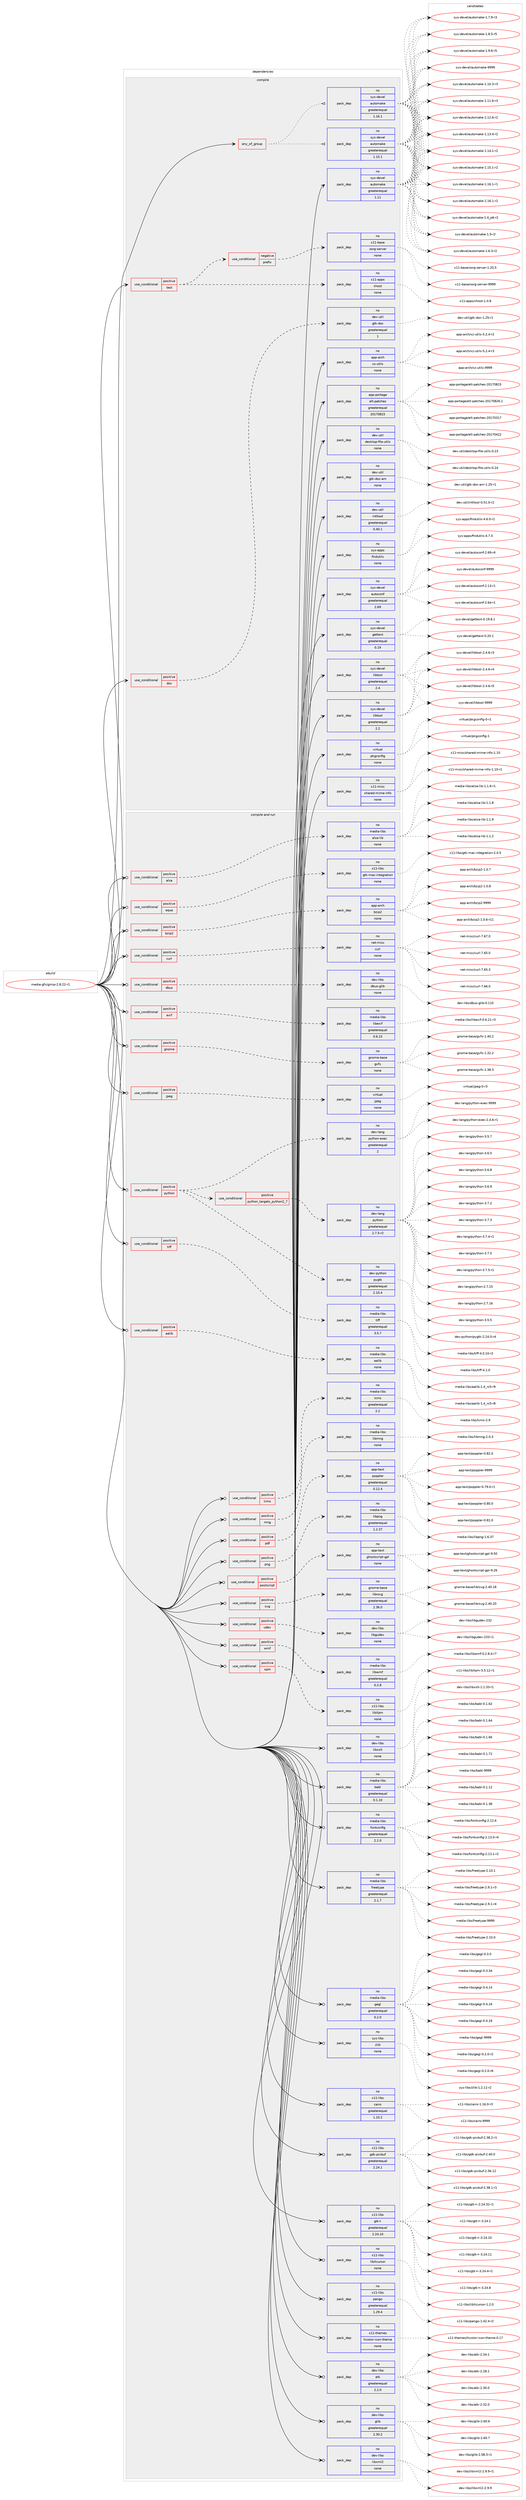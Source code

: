 digraph prolog {

# *************
# Graph options
# *************

newrank=true;
concentrate=true;
compound=true;
graph [rankdir=LR,fontname=Helvetica,fontsize=10,ranksep=1.5];#, ranksep=2.5, nodesep=0.2];
edge  [arrowhead=vee];
node  [fontname=Helvetica,fontsize=10];

# **********
# The ebuild
# **********

subgraph cluster_leftcol {
color=gray;
rank=same;
label=<<i>ebuild</i>>;
id [label="media-gfx/gimp-2.8.22-r1", color=red, width=4, href="../media-gfx/gimp-2.8.22-r1.svg"];
}

# ****************
# The dependencies
# ****************

subgraph cluster_midcol {
color=gray;
label=<<i>dependencies</i>>;
subgraph cluster_compile {
fillcolor="#eeeeee";
style=filled;
label=<<i>compile</i>>;
subgraph any13125 {
dependency779965 [label=<<TABLE BORDER="0" CELLBORDER="1" CELLSPACING="0" CELLPADDING="4"><TR><TD CELLPADDING="10">any_of_group</TD></TR></TABLE>>, shape=none, color=red];subgraph pack576582 {
dependency779966 [label=<<TABLE BORDER="0" CELLBORDER="1" CELLSPACING="0" CELLPADDING="4" WIDTH="220"><TR><TD ROWSPAN="6" CELLPADDING="30">pack_dep</TD></TR><TR><TD WIDTH="110">no</TD></TR><TR><TD>sys-devel</TD></TR><TR><TD>automake</TD></TR><TR><TD>greaterequal</TD></TR><TR><TD>1.16.1</TD></TR></TABLE>>, shape=none, color=blue];
}
dependency779965:e -> dependency779966:w [weight=20,style="dotted",arrowhead="oinv"];
subgraph pack576583 {
dependency779967 [label=<<TABLE BORDER="0" CELLBORDER="1" CELLSPACING="0" CELLPADDING="4" WIDTH="220"><TR><TD ROWSPAN="6" CELLPADDING="30">pack_dep</TD></TR><TR><TD WIDTH="110">no</TD></TR><TR><TD>sys-devel</TD></TR><TR><TD>automake</TD></TR><TR><TD>greaterequal</TD></TR><TR><TD>1.15.1</TD></TR></TABLE>>, shape=none, color=blue];
}
dependency779965:e -> dependency779967:w [weight=20,style="dotted",arrowhead="oinv"];
}
id:e -> dependency779965:w [weight=20,style="solid",arrowhead="vee"];
subgraph cond189841 {
dependency779968 [label=<<TABLE BORDER="0" CELLBORDER="1" CELLSPACING="0" CELLPADDING="4"><TR><TD ROWSPAN="3" CELLPADDING="10">use_conditional</TD></TR><TR><TD>positive</TD></TR><TR><TD>doc</TD></TR></TABLE>>, shape=none, color=red];
subgraph pack576584 {
dependency779969 [label=<<TABLE BORDER="0" CELLBORDER="1" CELLSPACING="0" CELLPADDING="4" WIDTH="220"><TR><TD ROWSPAN="6" CELLPADDING="30">pack_dep</TD></TR><TR><TD WIDTH="110">no</TD></TR><TR><TD>dev-util</TD></TR><TR><TD>gtk-doc</TD></TR><TR><TD>greaterequal</TD></TR><TR><TD>1</TD></TR></TABLE>>, shape=none, color=blue];
}
dependency779968:e -> dependency779969:w [weight=20,style="dashed",arrowhead="vee"];
}
id:e -> dependency779968:w [weight=20,style="solid",arrowhead="vee"];
subgraph cond189842 {
dependency779970 [label=<<TABLE BORDER="0" CELLBORDER="1" CELLSPACING="0" CELLPADDING="4"><TR><TD ROWSPAN="3" CELLPADDING="10">use_conditional</TD></TR><TR><TD>positive</TD></TR><TR><TD>test</TD></TR></TABLE>>, shape=none, color=red];
subgraph cond189843 {
dependency779971 [label=<<TABLE BORDER="0" CELLBORDER="1" CELLSPACING="0" CELLPADDING="4"><TR><TD ROWSPAN="3" CELLPADDING="10">use_conditional</TD></TR><TR><TD>negative</TD></TR><TR><TD>prefix</TD></TR></TABLE>>, shape=none, color=red];
subgraph pack576585 {
dependency779972 [label=<<TABLE BORDER="0" CELLBORDER="1" CELLSPACING="0" CELLPADDING="4" WIDTH="220"><TR><TD ROWSPAN="6" CELLPADDING="30">pack_dep</TD></TR><TR><TD WIDTH="110">no</TD></TR><TR><TD>x11-base</TD></TR><TR><TD>xorg-server</TD></TR><TR><TD>none</TD></TR><TR><TD></TD></TR></TABLE>>, shape=none, color=blue];
}
dependency779971:e -> dependency779972:w [weight=20,style="dashed",arrowhead="vee"];
}
dependency779970:e -> dependency779971:w [weight=20,style="dashed",arrowhead="vee"];
subgraph pack576586 {
dependency779973 [label=<<TABLE BORDER="0" CELLBORDER="1" CELLSPACING="0" CELLPADDING="4" WIDTH="220"><TR><TD ROWSPAN="6" CELLPADDING="30">pack_dep</TD></TR><TR><TD WIDTH="110">no</TD></TR><TR><TD>x11-apps</TD></TR><TR><TD>xhost</TD></TR><TR><TD>none</TD></TR><TR><TD></TD></TR></TABLE>>, shape=none, color=blue];
}
dependency779970:e -> dependency779973:w [weight=20,style="dashed",arrowhead="vee"];
}
id:e -> dependency779970:w [weight=20,style="solid",arrowhead="vee"];
subgraph pack576587 {
dependency779974 [label=<<TABLE BORDER="0" CELLBORDER="1" CELLSPACING="0" CELLPADDING="4" WIDTH="220"><TR><TD ROWSPAN="6" CELLPADDING="30">pack_dep</TD></TR><TR><TD WIDTH="110">no</TD></TR><TR><TD>app-arch</TD></TR><TR><TD>xz-utils</TD></TR><TR><TD>none</TD></TR><TR><TD></TD></TR></TABLE>>, shape=none, color=blue];
}
id:e -> dependency779974:w [weight=20,style="solid",arrowhead="vee"];
subgraph pack576588 {
dependency779975 [label=<<TABLE BORDER="0" CELLBORDER="1" CELLSPACING="0" CELLPADDING="4" WIDTH="220"><TR><TD ROWSPAN="6" CELLPADDING="30">pack_dep</TD></TR><TR><TD WIDTH="110">no</TD></TR><TR><TD>app-portage</TD></TR><TR><TD>elt-patches</TD></TR><TR><TD>greaterequal</TD></TR><TR><TD>20170815</TD></TR></TABLE>>, shape=none, color=blue];
}
id:e -> dependency779975:w [weight=20,style="solid",arrowhead="vee"];
subgraph pack576589 {
dependency779976 [label=<<TABLE BORDER="0" CELLBORDER="1" CELLSPACING="0" CELLPADDING="4" WIDTH="220"><TR><TD ROWSPAN="6" CELLPADDING="30">pack_dep</TD></TR><TR><TD WIDTH="110">no</TD></TR><TR><TD>dev-util</TD></TR><TR><TD>desktop-file-utils</TD></TR><TR><TD>none</TD></TR><TR><TD></TD></TR></TABLE>>, shape=none, color=blue];
}
id:e -> dependency779976:w [weight=20,style="solid",arrowhead="vee"];
subgraph pack576590 {
dependency779977 [label=<<TABLE BORDER="0" CELLBORDER="1" CELLSPACING="0" CELLPADDING="4" WIDTH="220"><TR><TD ROWSPAN="6" CELLPADDING="30">pack_dep</TD></TR><TR><TD WIDTH="110">no</TD></TR><TR><TD>dev-util</TD></TR><TR><TD>gtk-doc-am</TD></TR><TR><TD>none</TD></TR><TR><TD></TD></TR></TABLE>>, shape=none, color=blue];
}
id:e -> dependency779977:w [weight=20,style="solid",arrowhead="vee"];
subgraph pack576591 {
dependency779978 [label=<<TABLE BORDER="0" CELLBORDER="1" CELLSPACING="0" CELLPADDING="4" WIDTH="220"><TR><TD ROWSPAN="6" CELLPADDING="30">pack_dep</TD></TR><TR><TD WIDTH="110">no</TD></TR><TR><TD>dev-util</TD></TR><TR><TD>intltool</TD></TR><TR><TD>greaterequal</TD></TR><TR><TD>0.40.1</TD></TR></TABLE>>, shape=none, color=blue];
}
id:e -> dependency779978:w [weight=20,style="solid",arrowhead="vee"];
subgraph pack576592 {
dependency779979 [label=<<TABLE BORDER="0" CELLBORDER="1" CELLSPACING="0" CELLPADDING="4" WIDTH="220"><TR><TD ROWSPAN="6" CELLPADDING="30">pack_dep</TD></TR><TR><TD WIDTH="110">no</TD></TR><TR><TD>sys-apps</TD></TR><TR><TD>findutils</TD></TR><TR><TD>none</TD></TR><TR><TD></TD></TR></TABLE>>, shape=none, color=blue];
}
id:e -> dependency779979:w [weight=20,style="solid",arrowhead="vee"];
subgraph pack576593 {
dependency779980 [label=<<TABLE BORDER="0" CELLBORDER="1" CELLSPACING="0" CELLPADDING="4" WIDTH="220"><TR><TD ROWSPAN="6" CELLPADDING="30">pack_dep</TD></TR><TR><TD WIDTH="110">no</TD></TR><TR><TD>sys-devel</TD></TR><TR><TD>autoconf</TD></TR><TR><TD>greaterequal</TD></TR><TR><TD>2.69</TD></TR></TABLE>>, shape=none, color=blue];
}
id:e -> dependency779980:w [weight=20,style="solid",arrowhead="vee"];
subgraph pack576594 {
dependency779981 [label=<<TABLE BORDER="0" CELLBORDER="1" CELLSPACING="0" CELLPADDING="4" WIDTH="220"><TR><TD ROWSPAN="6" CELLPADDING="30">pack_dep</TD></TR><TR><TD WIDTH="110">no</TD></TR><TR><TD>sys-devel</TD></TR><TR><TD>automake</TD></TR><TR><TD>greaterequal</TD></TR><TR><TD>1.11</TD></TR></TABLE>>, shape=none, color=blue];
}
id:e -> dependency779981:w [weight=20,style="solid",arrowhead="vee"];
subgraph pack576595 {
dependency779982 [label=<<TABLE BORDER="0" CELLBORDER="1" CELLSPACING="0" CELLPADDING="4" WIDTH="220"><TR><TD ROWSPAN="6" CELLPADDING="30">pack_dep</TD></TR><TR><TD WIDTH="110">no</TD></TR><TR><TD>sys-devel</TD></TR><TR><TD>gettext</TD></TR><TR><TD>greaterequal</TD></TR><TR><TD>0.19</TD></TR></TABLE>>, shape=none, color=blue];
}
id:e -> dependency779982:w [weight=20,style="solid",arrowhead="vee"];
subgraph pack576596 {
dependency779983 [label=<<TABLE BORDER="0" CELLBORDER="1" CELLSPACING="0" CELLPADDING="4" WIDTH="220"><TR><TD ROWSPAN="6" CELLPADDING="30">pack_dep</TD></TR><TR><TD WIDTH="110">no</TD></TR><TR><TD>sys-devel</TD></TR><TR><TD>libtool</TD></TR><TR><TD>greaterequal</TD></TR><TR><TD>2.2</TD></TR></TABLE>>, shape=none, color=blue];
}
id:e -> dependency779983:w [weight=20,style="solid",arrowhead="vee"];
subgraph pack576597 {
dependency779984 [label=<<TABLE BORDER="0" CELLBORDER="1" CELLSPACING="0" CELLPADDING="4" WIDTH="220"><TR><TD ROWSPAN="6" CELLPADDING="30">pack_dep</TD></TR><TR><TD WIDTH="110">no</TD></TR><TR><TD>sys-devel</TD></TR><TR><TD>libtool</TD></TR><TR><TD>greaterequal</TD></TR><TR><TD>2.4</TD></TR></TABLE>>, shape=none, color=blue];
}
id:e -> dependency779984:w [weight=20,style="solid",arrowhead="vee"];
subgraph pack576598 {
dependency779985 [label=<<TABLE BORDER="0" CELLBORDER="1" CELLSPACING="0" CELLPADDING="4" WIDTH="220"><TR><TD ROWSPAN="6" CELLPADDING="30">pack_dep</TD></TR><TR><TD WIDTH="110">no</TD></TR><TR><TD>virtual</TD></TR><TR><TD>pkgconfig</TD></TR><TR><TD>none</TD></TR><TR><TD></TD></TR></TABLE>>, shape=none, color=blue];
}
id:e -> dependency779985:w [weight=20,style="solid",arrowhead="vee"];
subgraph pack576599 {
dependency779986 [label=<<TABLE BORDER="0" CELLBORDER="1" CELLSPACING="0" CELLPADDING="4" WIDTH="220"><TR><TD ROWSPAN="6" CELLPADDING="30">pack_dep</TD></TR><TR><TD WIDTH="110">no</TD></TR><TR><TD>x11-misc</TD></TR><TR><TD>shared-mime-info</TD></TR><TR><TD>none</TD></TR><TR><TD></TD></TR></TABLE>>, shape=none, color=blue];
}
id:e -> dependency779986:w [weight=20,style="solid",arrowhead="vee"];
}
subgraph cluster_compileandrun {
fillcolor="#eeeeee";
style=filled;
label=<<i>compile and run</i>>;
subgraph cond189844 {
dependency779987 [label=<<TABLE BORDER="0" CELLBORDER="1" CELLSPACING="0" CELLPADDING="4"><TR><TD ROWSPAN="3" CELLPADDING="10">use_conditional</TD></TR><TR><TD>positive</TD></TR><TR><TD>aalib</TD></TR></TABLE>>, shape=none, color=red];
subgraph pack576600 {
dependency779988 [label=<<TABLE BORDER="0" CELLBORDER="1" CELLSPACING="0" CELLPADDING="4" WIDTH="220"><TR><TD ROWSPAN="6" CELLPADDING="30">pack_dep</TD></TR><TR><TD WIDTH="110">no</TD></TR><TR><TD>media-libs</TD></TR><TR><TD>aalib</TD></TR><TR><TD>none</TD></TR><TR><TD></TD></TR></TABLE>>, shape=none, color=blue];
}
dependency779987:e -> dependency779988:w [weight=20,style="dashed",arrowhead="vee"];
}
id:e -> dependency779987:w [weight=20,style="solid",arrowhead="odotvee"];
subgraph cond189845 {
dependency779989 [label=<<TABLE BORDER="0" CELLBORDER="1" CELLSPACING="0" CELLPADDING="4"><TR><TD ROWSPAN="3" CELLPADDING="10">use_conditional</TD></TR><TR><TD>positive</TD></TR><TR><TD>alsa</TD></TR></TABLE>>, shape=none, color=red];
subgraph pack576601 {
dependency779990 [label=<<TABLE BORDER="0" CELLBORDER="1" CELLSPACING="0" CELLPADDING="4" WIDTH="220"><TR><TD ROWSPAN="6" CELLPADDING="30">pack_dep</TD></TR><TR><TD WIDTH="110">no</TD></TR><TR><TD>media-libs</TD></TR><TR><TD>alsa-lib</TD></TR><TR><TD>none</TD></TR><TR><TD></TD></TR></TABLE>>, shape=none, color=blue];
}
dependency779989:e -> dependency779990:w [weight=20,style="dashed",arrowhead="vee"];
}
id:e -> dependency779989:w [weight=20,style="solid",arrowhead="odotvee"];
subgraph cond189846 {
dependency779991 [label=<<TABLE BORDER="0" CELLBORDER="1" CELLSPACING="0" CELLPADDING="4"><TR><TD ROWSPAN="3" CELLPADDING="10">use_conditional</TD></TR><TR><TD>positive</TD></TR><TR><TD>aqua</TD></TR></TABLE>>, shape=none, color=red];
subgraph pack576602 {
dependency779992 [label=<<TABLE BORDER="0" CELLBORDER="1" CELLSPACING="0" CELLPADDING="4" WIDTH="220"><TR><TD ROWSPAN="6" CELLPADDING="30">pack_dep</TD></TR><TR><TD WIDTH="110">no</TD></TR><TR><TD>x11-libs</TD></TR><TR><TD>gtk-mac-integration</TD></TR><TR><TD>none</TD></TR><TR><TD></TD></TR></TABLE>>, shape=none, color=blue];
}
dependency779991:e -> dependency779992:w [weight=20,style="dashed",arrowhead="vee"];
}
id:e -> dependency779991:w [weight=20,style="solid",arrowhead="odotvee"];
subgraph cond189847 {
dependency779993 [label=<<TABLE BORDER="0" CELLBORDER="1" CELLSPACING="0" CELLPADDING="4"><TR><TD ROWSPAN="3" CELLPADDING="10">use_conditional</TD></TR><TR><TD>positive</TD></TR><TR><TD>bzip2</TD></TR></TABLE>>, shape=none, color=red];
subgraph pack576603 {
dependency779994 [label=<<TABLE BORDER="0" CELLBORDER="1" CELLSPACING="0" CELLPADDING="4" WIDTH="220"><TR><TD ROWSPAN="6" CELLPADDING="30">pack_dep</TD></TR><TR><TD WIDTH="110">no</TD></TR><TR><TD>app-arch</TD></TR><TR><TD>bzip2</TD></TR><TR><TD>none</TD></TR><TR><TD></TD></TR></TABLE>>, shape=none, color=blue];
}
dependency779993:e -> dependency779994:w [weight=20,style="dashed",arrowhead="vee"];
}
id:e -> dependency779993:w [weight=20,style="solid",arrowhead="odotvee"];
subgraph cond189848 {
dependency779995 [label=<<TABLE BORDER="0" CELLBORDER="1" CELLSPACING="0" CELLPADDING="4"><TR><TD ROWSPAN="3" CELLPADDING="10">use_conditional</TD></TR><TR><TD>positive</TD></TR><TR><TD>curl</TD></TR></TABLE>>, shape=none, color=red];
subgraph pack576604 {
dependency779996 [label=<<TABLE BORDER="0" CELLBORDER="1" CELLSPACING="0" CELLPADDING="4" WIDTH="220"><TR><TD ROWSPAN="6" CELLPADDING="30">pack_dep</TD></TR><TR><TD WIDTH="110">no</TD></TR><TR><TD>net-misc</TD></TR><TR><TD>curl</TD></TR><TR><TD>none</TD></TR><TR><TD></TD></TR></TABLE>>, shape=none, color=blue];
}
dependency779995:e -> dependency779996:w [weight=20,style="dashed",arrowhead="vee"];
}
id:e -> dependency779995:w [weight=20,style="solid",arrowhead="odotvee"];
subgraph cond189849 {
dependency779997 [label=<<TABLE BORDER="0" CELLBORDER="1" CELLSPACING="0" CELLPADDING="4"><TR><TD ROWSPAN="3" CELLPADDING="10">use_conditional</TD></TR><TR><TD>positive</TD></TR><TR><TD>dbus</TD></TR></TABLE>>, shape=none, color=red];
subgraph pack576605 {
dependency779998 [label=<<TABLE BORDER="0" CELLBORDER="1" CELLSPACING="0" CELLPADDING="4" WIDTH="220"><TR><TD ROWSPAN="6" CELLPADDING="30">pack_dep</TD></TR><TR><TD WIDTH="110">no</TD></TR><TR><TD>dev-libs</TD></TR><TR><TD>dbus-glib</TD></TR><TR><TD>none</TD></TR><TR><TD></TD></TR></TABLE>>, shape=none, color=blue];
}
dependency779997:e -> dependency779998:w [weight=20,style="dashed",arrowhead="vee"];
}
id:e -> dependency779997:w [weight=20,style="solid",arrowhead="odotvee"];
subgraph cond189850 {
dependency779999 [label=<<TABLE BORDER="0" CELLBORDER="1" CELLSPACING="0" CELLPADDING="4"><TR><TD ROWSPAN="3" CELLPADDING="10">use_conditional</TD></TR><TR><TD>positive</TD></TR><TR><TD>exif</TD></TR></TABLE>>, shape=none, color=red];
subgraph pack576606 {
dependency780000 [label=<<TABLE BORDER="0" CELLBORDER="1" CELLSPACING="0" CELLPADDING="4" WIDTH="220"><TR><TD ROWSPAN="6" CELLPADDING="30">pack_dep</TD></TR><TR><TD WIDTH="110">no</TD></TR><TR><TD>media-libs</TD></TR><TR><TD>libexif</TD></TR><TR><TD>greaterequal</TD></TR><TR><TD>0.6.15</TD></TR></TABLE>>, shape=none, color=blue];
}
dependency779999:e -> dependency780000:w [weight=20,style="dashed",arrowhead="vee"];
}
id:e -> dependency779999:w [weight=20,style="solid",arrowhead="odotvee"];
subgraph cond189851 {
dependency780001 [label=<<TABLE BORDER="0" CELLBORDER="1" CELLSPACING="0" CELLPADDING="4"><TR><TD ROWSPAN="3" CELLPADDING="10">use_conditional</TD></TR><TR><TD>positive</TD></TR><TR><TD>gnome</TD></TR></TABLE>>, shape=none, color=red];
subgraph pack576607 {
dependency780002 [label=<<TABLE BORDER="0" CELLBORDER="1" CELLSPACING="0" CELLPADDING="4" WIDTH="220"><TR><TD ROWSPAN="6" CELLPADDING="30">pack_dep</TD></TR><TR><TD WIDTH="110">no</TD></TR><TR><TD>gnome-base</TD></TR><TR><TD>gvfs</TD></TR><TR><TD>none</TD></TR><TR><TD></TD></TR></TABLE>>, shape=none, color=blue];
}
dependency780001:e -> dependency780002:w [weight=20,style="dashed",arrowhead="vee"];
}
id:e -> dependency780001:w [weight=20,style="solid",arrowhead="odotvee"];
subgraph cond189852 {
dependency780003 [label=<<TABLE BORDER="0" CELLBORDER="1" CELLSPACING="0" CELLPADDING="4"><TR><TD ROWSPAN="3" CELLPADDING="10">use_conditional</TD></TR><TR><TD>positive</TD></TR><TR><TD>jpeg</TD></TR></TABLE>>, shape=none, color=red];
subgraph pack576608 {
dependency780004 [label=<<TABLE BORDER="0" CELLBORDER="1" CELLSPACING="0" CELLPADDING="4" WIDTH="220"><TR><TD ROWSPAN="6" CELLPADDING="30">pack_dep</TD></TR><TR><TD WIDTH="110">no</TD></TR><TR><TD>virtual</TD></TR><TR><TD>jpeg</TD></TR><TR><TD>none</TD></TR><TR><TD></TD></TR></TABLE>>, shape=none, color=blue];
}
dependency780003:e -> dependency780004:w [weight=20,style="dashed",arrowhead="vee"];
}
id:e -> dependency780003:w [weight=20,style="solid",arrowhead="odotvee"];
subgraph cond189853 {
dependency780005 [label=<<TABLE BORDER="0" CELLBORDER="1" CELLSPACING="0" CELLPADDING="4"><TR><TD ROWSPAN="3" CELLPADDING="10">use_conditional</TD></TR><TR><TD>positive</TD></TR><TR><TD>lcms</TD></TR></TABLE>>, shape=none, color=red];
subgraph pack576609 {
dependency780006 [label=<<TABLE BORDER="0" CELLBORDER="1" CELLSPACING="0" CELLPADDING="4" WIDTH="220"><TR><TD ROWSPAN="6" CELLPADDING="30">pack_dep</TD></TR><TR><TD WIDTH="110">no</TD></TR><TR><TD>media-libs</TD></TR><TR><TD>lcms</TD></TR><TR><TD>greaterequal</TD></TR><TR><TD>2.2</TD></TR></TABLE>>, shape=none, color=blue];
}
dependency780005:e -> dependency780006:w [weight=20,style="dashed",arrowhead="vee"];
}
id:e -> dependency780005:w [weight=20,style="solid",arrowhead="odotvee"];
subgraph cond189854 {
dependency780007 [label=<<TABLE BORDER="0" CELLBORDER="1" CELLSPACING="0" CELLPADDING="4"><TR><TD ROWSPAN="3" CELLPADDING="10">use_conditional</TD></TR><TR><TD>positive</TD></TR><TR><TD>mng</TD></TR></TABLE>>, shape=none, color=red];
subgraph pack576610 {
dependency780008 [label=<<TABLE BORDER="0" CELLBORDER="1" CELLSPACING="0" CELLPADDING="4" WIDTH="220"><TR><TD ROWSPAN="6" CELLPADDING="30">pack_dep</TD></TR><TR><TD WIDTH="110">no</TD></TR><TR><TD>media-libs</TD></TR><TR><TD>libmng</TD></TR><TR><TD>none</TD></TR><TR><TD></TD></TR></TABLE>>, shape=none, color=blue];
}
dependency780007:e -> dependency780008:w [weight=20,style="dashed",arrowhead="vee"];
}
id:e -> dependency780007:w [weight=20,style="solid",arrowhead="odotvee"];
subgraph cond189855 {
dependency780009 [label=<<TABLE BORDER="0" CELLBORDER="1" CELLSPACING="0" CELLPADDING="4"><TR><TD ROWSPAN="3" CELLPADDING="10">use_conditional</TD></TR><TR><TD>positive</TD></TR><TR><TD>pdf</TD></TR></TABLE>>, shape=none, color=red];
subgraph pack576611 {
dependency780010 [label=<<TABLE BORDER="0" CELLBORDER="1" CELLSPACING="0" CELLPADDING="4" WIDTH="220"><TR><TD ROWSPAN="6" CELLPADDING="30">pack_dep</TD></TR><TR><TD WIDTH="110">no</TD></TR><TR><TD>app-text</TD></TR><TR><TD>poppler</TD></TR><TR><TD>greaterequal</TD></TR><TR><TD>0.12.4</TD></TR></TABLE>>, shape=none, color=blue];
}
dependency780009:e -> dependency780010:w [weight=20,style="dashed",arrowhead="vee"];
}
id:e -> dependency780009:w [weight=20,style="solid",arrowhead="odotvee"];
subgraph cond189856 {
dependency780011 [label=<<TABLE BORDER="0" CELLBORDER="1" CELLSPACING="0" CELLPADDING="4"><TR><TD ROWSPAN="3" CELLPADDING="10">use_conditional</TD></TR><TR><TD>positive</TD></TR><TR><TD>png</TD></TR></TABLE>>, shape=none, color=red];
subgraph pack576612 {
dependency780012 [label=<<TABLE BORDER="0" CELLBORDER="1" CELLSPACING="0" CELLPADDING="4" WIDTH="220"><TR><TD ROWSPAN="6" CELLPADDING="30">pack_dep</TD></TR><TR><TD WIDTH="110">no</TD></TR><TR><TD>media-libs</TD></TR><TR><TD>libpng</TD></TR><TR><TD>greaterequal</TD></TR><TR><TD>1.2.37</TD></TR></TABLE>>, shape=none, color=blue];
}
dependency780011:e -> dependency780012:w [weight=20,style="dashed",arrowhead="vee"];
}
id:e -> dependency780011:w [weight=20,style="solid",arrowhead="odotvee"];
subgraph cond189857 {
dependency780013 [label=<<TABLE BORDER="0" CELLBORDER="1" CELLSPACING="0" CELLPADDING="4"><TR><TD ROWSPAN="3" CELLPADDING="10">use_conditional</TD></TR><TR><TD>positive</TD></TR><TR><TD>postscript</TD></TR></TABLE>>, shape=none, color=red];
subgraph pack576613 {
dependency780014 [label=<<TABLE BORDER="0" CELLBORDER="1" CELLSPACING="0" CELLPADDING="4" WIDTH="220"><TR><TD ROWSPAN="6" CELLPADDING="30">pack_dep</TD></TR><TR><TD WIDTH="110">no</TD></TR><TR><TD>app-text</TD></TR><TR><TD>ghostscript-gpl</TD></TR><TR><TD>none</TD></TR><TR><TD></TD></TR></TABLE>>, shape=none, color=blue];
}
dependency780013:e -> dependency780014:w [weight=20,style="dashed",arrowhead="vee"];
}
id:e -> dependency780013:w [weight=20,style="solid",arrowhead="odotvee"];
subgraph cond189858 {
dependency780015 [label=<<TABLE BORDER="0" CELLBORDER="1" CELLSPACING="0" CELLPADDING="4"><TR><TD ROWSPAN="3" CELLPADDING="10">use_conditional</TD></TR><TR><TD>positive</TD></TR><TR><TD>python</TD></TR></TABLE>>, shape=none, color=red];
subgraph cond189859 {
dependency780016 [label=<<TABLE BORDER="0" CELLBORDER="1" CELLSPACING="0" CELLPADDING="4"><TR><TD ROWSPAN="3" CELLPADDING="10">use_conditional</TD></TR><TR><TD>positive</TD></TR><TR><TD>python_targets_python2_7</TD></TR></TABLE>>, shape=none, color=red];
subgraph pack576614 {
dependency780017 [label=<<TABLE BORDER="0" CELLBORDER="1" CELLSPACING="0" CELLPADDING="4" WIDTH="220"><TR><TD ROWSPAN="6" CELLPADDING="30">pack_dep</TD></TR><TR><TD WIDTH="110">no</TD></TR><TR><TD>dev-lang</TD></TR><TR><TD>python</TD></TR><TR><TD>greaterequal</TD></TR><TR><TD>2.7.5-r2</TD></TR></TABLE>>, shape=none, color=blue];
}
dependency780016:e -> dependency780017:w [weight=20,style="dashed",arrowhead="vee"];
}
dependency780015:e -> dependency780016:w [weight=20,style="dashed",arrowhead="vee"];
subgraph pack576615 {
dependency780018 [label=<<TABLE BORDER="0" CELLBORDER="1" CELLSPACING="0" CELLPADDING="4" WIDTH="220"><TR><TD ROWSPAN="6" CELLPADDING="30">pack_dep</TD></TR><TR><TD WIDTH="110">no</TD></TR><TR><TD>dev-lang</TD></TR><TR><TD>python-exec</TD></TR><TR><TD>greaterequal</TD></TR><TR><TD>2</TD></TR></TABLE>>, shape=none, color=blue];
}
dependency780015:e -> dependency780018:w [weight=20,style="dashed",arrowhead="vee"];
subgraph pack576616 {
dependency780019 [label=<<TABLE BORDER="0" CELLBORDER="1" CELLSPACING="0" CELLPADDING="4" WIDTH="220"><TR><TD ROWSPAN="6" CELLPADDING="30">pack_dep</TD></TR><TR><TD WIDTH="110">no</TD></TR><TR><TD>dev-python</TD></TR><TR><TD>pygtk</TD></TR><TR><TD>greaterequal</TD></TR><TR><TD>2.10.4</TD></TR></TABLE>>, shape=none, color=blue];
}
dependency780015:e -> dependency780019:w [weight=20,style="dashed",arrowhead="vee"];
}
id:e -> dependency780015:w [weight=20,style="solid",arrowhead="odotvee"];
subgraph cond189860 {
dependency780020 [label=<<TABLE BORDER="0" CELLBORDER="1" CELLSPACING="0" CELLPADDING="4"><TR><TD ROWSPAN="3" CELLPADDING="10">use_conditional</TD></TR><TR><TD>positive</TD></TR><TR><TD>svg</TD></TR></TABLE>>, shape=none, color=red];
subgraph pack576617 {
dependency780021 [label=<<TABLE BORDER="0" CELLBORDER="1" CELLSPACING="0" CELLPADDING="4" WIDTH="220"><TR><TD ROWSPAN="6" CELLPADDING="30">pack_dep</TD></TR><TR><TD WIDTH="110">no</TD></TR><TR><TD>gnome-base</TD></TR><TR><TD>librsvg</TD></TR><TR><TD>greaterequal</TD></TR><TR><TD>2.36.0</TD></TR></TABLE>>, shape=none, color=blue];
}
dependency780020:e -> dependency780021:w [weight=20,style="dashed",arrowhead="vee"];
}
id:e -> dependency780020:w [weight=20,style="solid",arrowhead="odotvee"];
subgraph cond189861 {
dependency780022 [label=<<TABLE BORDER="0" CELLBORDER="1" CELLSPACING="0" CELLPADDING="4"><TR><TD ROWSPAN="3" CELLPADDING="10">use_conditional</TD></TR><TR><TD>positive</TD></TR><TR><TD>tiff</TD></TR></TABLE>>, shape=none, color=red];
subgraph pack576618 {
dependency780023 [label=<<TABLE BORDER="0" CELLBORDER="1" CELLSPACING="0" CELLPADDING="4" WIDTH="220"><TR><TD ROWSPAN="6" CELLPADDING="30">pack_dep</TD></TR><TR><TD WIDTH="110">no</TD></TR><TR><TD>media-libs</TD></TR><TR><TD>tiff</TD></TR><TR><TD>greaterequal</TD></TR><TR><TD>3.5.7</TD></TR></TABLE>>, shape=none, color=blue];
}
dependency780022:e -> dependency780023:w [weight=20,style="dashed",arrowhead="vee"];
}
id:e -> dependency780022:w [weight=20,style="solid",arrowhead="odotvee"];
subgraph cond189862 {
dependency780024 [label=<<TABLE BORDER="0" CELLBORDER="1" CELLSPACING="0" CELLPADDING="4"><TR><TD ROWSPAN="3" CELLPADDING="10">use_conditional</TD></TR><TR><TD>positive</TD></TR><TR><TD>udev</TD></TR></TABLE>>, shape=none, color=red];
subgraph pack576619 {
dependency780025 [label=<<TABLE BORDER="0" CELLBORDER="1" CELLSPACING="0" CELLPADDING="4" WIDTH="220"><TR><TD ROWSPAN="6" CELLPADDING="30">pack_dep</TD></TR><TR><TD WIDTH="110">no</TD></TR><TR><TD>dev-libs</TD></TR><TR><TD>libgudev</TD></TR><TR><TD>none</TD></TR><TR><TD></TD></TR></TABLE>>, shape=none, color=blue];
}
dependency780024:e -> dependency780025:w [weight=20,style="dashed",arrowhead="vee"];
}
id:e -> dependency780024:w [weight=20,style="solid",arrowhead="odotvee"];
subgraph cond189863 {
dependency780026 [label=<<TABLE BORDER="0" CELLBORDER="1" CELLSPACING="0" CELLPADDING="4"><TR><TD ROWSPAN="3" CELLPADDING="10">use_conditional</TD></TR><TR><TD>positive</TD></TR><TR><TD>wmf</TD></TR></TABLE>>, shape=none, color=red];
subgraph pack576620 {
dependency780027 [label=<<TABLE BORDER="0" CELLBORDER="1" CELLSPACING="0" CELLPADDING="4" WIDTH="220"><TR><TD ROWSPAN="6" CELLPADDING="30">pack_dep</TD></TR><TR><TD WIDTH="110">no</TD></TR><TR><TD>media-libs</TD></TR><TR><TD>libwmf</TD></TR><TR><TD>greaterequal</TD></TR><TR><TD>0.2.8</TD></TR></TABLE>>, shape=none, color=blue];
}
dependency780026:e -> dependency780027:w [weight=20,style="dashed",arrowhead="vee"];
}
id:e -> dependency780026:w [weight=20,style="solid",arrowhead="odotvee"];
subgraph cond189864 {
dependency780028 [label=<<TABLE BORDER="0" CELLBORDER="1" CELLSPACING="0" CELLPADDING="4"><TR><TD ROWSPAN="3" CELLPADDING="10">use_conditional</TD></TR><TR><TD>positive</TD></TR><TR><TD>xpm</TD></TR></TABLE>>, shape=none, color=red];
subgraph pack576621 {
dependency780029 [label=<<TABLE BORDER="0" CELLBORDER="1" CELLSPACING="0" CELLPADDING="4" WIDTH="220"><TR><TD ROWSPAN="6" CELLPADDING="30">pack_dep</TD></TR><TR><TD WIDTH="110">no</TD></TR><TR><TD>x11-libs</TD></TR><TR><TD>libXpm</TD></TR><TR><TD>none</TD></TR><TR><TD></TD></TR></TABLE>>, shape=none, color=blue];
}
dependency780028:e -> dependency780029:w [weight=20,style="dashed",arrowhead="vee"];
}
id:e -> dependency780028:w [weight=20,style="solid",arrowhead="odotvee"];
subgraph pack576622 {
dependency780030 [label=<<TABLE BORDER="0" CELLBORDER="1" CELLSPACING="0" CELLPADDING="4" WIDTH="220"><TR><TD ROWSPAN="6" CELLPADDING="30">pack_dep</TD></TR><TR><TD WIDTH="110">no</TD></TR><TR><TD>dev-libs</TD></TR><TR><TD>atk</TD></TR><TR><TD>greaterequal</TD></TR><TR><TD>2.2.0</TD></TR></TABLE>>, shape=none, color=blue];
}
id:e -> dependency780030:w [weight=20,style="solid",arrowhead="odotvee"];
subgraph pack576623 {
dependency780031 [label=<<TABLE BORDER="0" CELLBORDER="1" CELLSPACING="0" CELLPADDING="4" WIDTH="220"><TR><TD ROWSPAN="6" CELLPADDING="30">pack_dep</TD></TR><TR><TD WIDTH="110">no</TD></TR><TR><TD>dev-libs</TD></TR><TR><TD>glib</TD></TR><TR><TD>greaterequal</TD></TR><TR><TD>2.30.2</TD></TR></TABLE>>, shape=none, color=blue];
}
id:e -> dependency780031:w [weight=20,style="solid",arrowhead="odotvee"];
subgraph pack576624 {
dependency780032 [label=<<TABLE BORDER="0" CELLBORDER="1" CELLSPACING="0" CELLPADDING="4" WIDTH="220"><TR><TD ROWSPAN="6" CELLPADDING="30">pack_dep</TD></TR><TR><TD WIDTH="110">no</TD></TR><TR><TD>dev-libs</TD></TR><TR><TD>libxml2</TD></TR><TR><TD>none</TD></TR><TR><TD></TD></TR></TABLE>>, shape=none, color=blue];
}
id:e -> dependency780032:w [weight=20,style="solid",arrowhead="odotvee"];
subgraph pack576625 {
dependency780033 [label=<<TABLE BORDER="0" CELLBORDER="1" CELLSPACING="0" CELLPADDING="4" WIDTH="220"><TR><TD ROWSPAN="6" CELLPADDING="30">pack_dep</TD></TR><TR><TD WIDTH="110">no</TD></TR><TR><TD>dev-libs</TD></TR><TR><TD>libxslt</TD></TR><TR><TD>none</TD></TR><TR><TD></TD></TR></TABLE>>, shape=none, color=blue];
}
id:e -> dependency780033:w [weight=20,style="solid",arrowhead="odotvee"];
subgraph pack576626 {
dependency780034 [label=<<TABLE BORDER="0" CELLBORDER="1" CELLSPACING="0" CELLPADDING="4" WIDTH="220"><TR><TD ROWSPAN="6" CELLPADDING="30">pack_dep</TD></TR><TR><TD WIDTH="110">no</TD></TR><TR><TD>media-libs</TD></TR><TR><TD>babl</TD></TR><TR><TD>greaterequal</TD></TR><TR><TD>0.1.10</TD></TR></TABLE>>, shape=none, color=blue];
}
id:e -> dependency780034:w [weight=20,style="solid",arrowhead="odotvee"];
subgraph pack576627 {
dependency780035 [label=<<TABLE BORDER="0" CELLBORDER="1" CELLSPACING="0" CELLPADDING="4" WIDTH="220"><TR><TD ROWSPAN="6" CELLPADDING="30">pack_dep</TD></TR><TR><TD WIDTH="110">no</TD></TR><TR><TD>media-libs</TD></TR><TR><TD>fontconfig</TD></TR><TR><TD>greaterequal</TD></TR><TR><TD>2.2.0</TD></TR></TABLE>>, shape=none, color=blue];
}
id:e -> dependency780035:w [weight=20,style="solid",arrowhead="odotvee"];
subgraph pack576628 {
dependency780036 [label=<<TABLE BORDER="0" CELLBORDER="1" CELLSPACING="0" CELLPADDING="4" WIDTH="220"><TR><TD ROWSPAN="6" CELLPADDING="30">pack_dep</TD></TR><TR><TD WIDTH="110">no</TD></TR><TR><TD>media-libs</TD></TR><TR><TD>freetype</TD></TR><TR><TD>greaterequal</TD></TR><TR><TD>2.1.7</TD></TR></TABLE>>, shape=none, color=blue];
}
id:e -> dependency780036:w [weight=20,style="solid",arrowhead="odotvee"];
subgraph pack576629 {
dependency780037 [label=<<TABLE BORDER="0" CELLBORDER="1" CELLSPACING="0" CELLPADDING="4" WIDTH="220"><TR><TD ROWSPAN="6" CELLPADDING="30">pack_dep</TD></TR><TR><TD WIDTH="110">no</TD></TR><TR><TD>media-libs</TD></TR><TR><TD>gegl</TD></TR><TR><TD>greaterequal</TD></TR><TR><TD>0.2.0</TD></TR></TABLE>>, shape=none, color=blue];
}
id:e -> dependency780037:w [weight=20,style="solid",arrowhead="odotvee"];
subgraph pack576630 {
dependency780038 [label=<<TABLE BORDER="0" CELLBORDER="1" CELLSPACING="0" CELLPADDING="4" WIDTH="220"><TR><TD ROWSPAN="6" CELLPADDING="30">pack_dep</TD></TR><TR><TD WIDTH="110">no</TD></TR><TR><TD>sys-libs</TD></TR><TR><TD>zlib</TD></TR><TR><TD>none</TD></TR><TR><TD></TD></TR></TABLE>>, shape=none, color=blue];
}
id:e -> dependency780038:w [weight=20,style="solid",arrowhead="odotvee"];
subgraph pack576631 {
dependency780039 [label=<<TABLE BORDER="0" CELLBORDER="1" CELLSPACING="0" CELLPADDING="4" WIDTH="220"><TR><TD ROWSPAN="6" CELLPADDING="30">pack_dep</TD></TR><TR><TD WIDTH="110">no</TD></TR><TR><TD>x11-libs</TD></TR><TR><TD>cairo</TD></TR><TR><TD>greaterequal</TD></TR><TR><TD>1.10.2</TD></TR></TABLE>>, shape=none, color=blue];
}
id:e -> dependency780039:w [weight=20,style="solid",arrowhead="odotvee"];
subgraph pack576632 {
dependency780040 [label=<<TABLE BORDER="0" CELLBORDER="1" CELLSPACING="0" CELLPADDING="4" WIDTH="220"><TR><TD ROWSPAN="6" CELLPADDING="30">pack_dep</TD></TR><TR><TD WIDTH="110">no</TD></TR><TR><TD>x11-libs</TD></TR><TR><TD>gdk-pixbuf</TD></TR><TR><TD>greaterequal</TD></TR><TR><TD>2.24.1</TD></TR></TABLE>>, shape=none, color=blue];
}
id:e -> dependency780040:w [weight=20,style="solid",arrowhead="odotvee"];
subgraph pack576633 {
dependency780041 [label=<<TABLE BORDER="0" CELLBORDER="1" CELLSPACING="0" CELLPADDING="4" WIDTH="220"><TR><TD ROWSPAN="6" CELLPADDING="30">pack_dep</TD></TR><TR><TD WIDTH="110">no</TD></TR><TR><TD>x11-libs</TD></TR><TR><TD>gtk+</TD></TR><TR><TD>greaterequal</TD></TR><TR><TD>2.24.10</TD></TR></TABLE>>, shape=none, color=blue];
}
id:e -> dependency780041:w [weight=20,style="solid",arrowhead="odotvee"];
subgraph pack576634 {
dependency780042 [label=<<TABLE BORDER="0" CELLBORDER="1" CELLSPACING="0" CELLPADDING="4" WIDTH="220"><TR><TD ROWSPAN="6" CELLPADDING="30">pack_dep</TD></TR><TR><TD WIDTH="110">no</TD></TR><TR><TD>x11-libs</TD></TR><TR><TD>libXcursor</TD></TR><TR><TD>none</TD></TR><TR><TD></TD></TR></TABLE>>, shape=none, color=blue];
}
id:e -> dependency780042:w [weight=20,style="solid",arrowhead="odotvee"];
subgraph pack576635 {
dependency780043 [label=<<TABLE BORDER="0" CELLBORDER="1" CELLSPACING="0" CELLPADDING="4" WIDTH="220"><TR><TD ROWSPAN="6" CELLPADDING="30">pack_dep</TD></TR><TR><TD WIDTH="110">no</TD></TR><TR><TD>x11-libs</TD></TR><TR><TD>pango</TD></TR><TR><TD>greaterequal</TD></TR><TR><TD>1.29.4</TD></TR></TABLE>>, shape=none, color=blue];
}
id:e -> dependency780043:w [weight=20,style="solid",arrowhead="odotvee"];
subgraph pack576636 {
dependency780044 [label=<<TABLE BORDER="0" CELLBORDER="1" CELLSPACING="0" CELLPADDING="4" WIDTH="220"><TR><TD ROWSPAN="6" CELLPADDING="30">pack_dep</TD></TR><TR><TD WIDTH="110">no</TD></TR><TR><TD>x11-themes</TD></TR><TR><TD>hicolor-icon-theme</TD></TR><TR><TD>none</TD></TR><TR><TD></TD></TR></TABLE>>, shape=none, color=blue];
}
id:e -> dependency780044:w [weight=20,style="solid",arrowhead="odotvee"];
}
subgraph cluster_run {
fillcolor="#eeeeee";
style=filled;
label=<<i>run</i>>;
}
}

# **************
# The candidates
# **************

subgraph cluster_choices {
rank=same;
color=gray;
label=<<i>candidates</i>>;

subgraph choice576582 {
color=black;
nodesep=1;
choice11512111545100101118101108479711711611110997107101454946494846514511451 [label="sys-devel/automake-1.10.3-r3", color=red, width=4,href="../sys-devel/automake-1.10.3-r3.svg"];
choice11512111545100101118101108479711711611110997107101454946494946544511451 [label="sys-devel/automake-1.11.6-r3", color=red, width=4,href="../sys-devel/automake-1.11.6-r3.svg"];
choice11512111545100101118101108479711711611110997107101454946495046544511450 [label="sys-devel/automake-1.12.6-r2", color=red, width=4,href="../sys-devel/automake-1.12.6-r2.svg"];
choice11512111545100101118101108479711711611110997107101454946495146524511450 [label="sys-devel/automake-1.13.4-r2", color=red, width=4,href="../sys-devel/automake-1.13.4-r2.svg"];
choice11512111545100101118101108479711711611110997107101454946495246494511450 [label="sys-devel/automake-1.14.1-r2", color=red, width=4,href="../sys-devel/automake-1.14.1-r2.svg"];
choice11512111545100101118101108479711711611110997107101454946495346494511450 [label="sys-devel/automake-1.15.1-r2", color=red, width=4,href="../sys-devel/automake-1.15.1-r2.svg"];
choice11512111545100101118101108479711711611110997107101454946495446494511449 [label="sys-devel/automake-1.16.1-r1", color=red, width=4,href="../sys-devel/automake-1.16.1-r1.svg"];
choice11512111545100101118101108479711711611110997107101454946495446494511450 [label="sys-devel/automake-1.16.1-r2", color=red, width=4,href="../sys-devel/automake-1.16.1-r2.svg"];
choice115121115451001011181011084797117116111109971071014549465295112544511450 [label="sys-devel/automake-1.4_p6-r2", color=red, width=4,href="../sys-devel/automake-1.4_p6-r2.svg"];
choice11512111545100101118101108479711711611110997107101454946534511450 [label="sys-devel/automake-1.5-r2", color=red, width=4,href="../sys-devel/automake-1.5-r2.svg"];
choice115121115451001011181011084797117116111109971071014549465446514511450 [label="sys-devel/automake-1.6.3-r2", color=red, width=4,href="../sys-devel/automake-1.6.3-r2.svg"];
choice115121115451001011181011084797117116111109971071014549465546574511451 [label="sys-devel/automake-1.7.9-r3", color=red, width=4,href="../sys-devel/automake-1.7.9-r3.svg"];
choice115121115451001011181011084797117116111109971071014549465646534511453 [label="sys-devel/automake-1.8.5-r5", color=red, width=4,href="../sys-devel/automake-1.8.5-r5.svg"];
choice115121115451001011181011084797117116111109971071014549465746544511453 [label="sys-devel/automake-1.9.6-r5", color=red, width=4,href="../sys-devel/automake-1.9.6-r5.svg"];
choice115121115451001011181011084797117116111109971071014557575757 [label="sys-devel/automake-9999", color=red, width=4,href="../sys-devel/automake-9999.svg"];
dependency779966:e -> choice11512111545100101118101108479711711611110997107101454946494846514511451:w [style=dotted,weight="100"];
dependency779966:e -> choice11512111545100101118101108479711711611110997107101454946494946544511451:w [style=dotted,weight="100"];
dependency779966:e -> choice11512111545100101118101108479711711611110997107101454946495046544511450:w [style=dotted,weight="100"];
dependency779966:e -> choice11512111545100101118101108479711711611110997107101454946495146524511450:w [style=dotted,weight="100"];
dependency779966:e -> choice11512111545100101118101108479711711611110997107101454946495246494511450:w [style=dotted,weight="100"];
dependency779966:e -> choice11512111545100101118101108479711711611110997107101454946495346494511450:w [style=dotted,weight="100"];
dependency779966:e -> choice11512111545100101118101108479711711611110997107101454946495446494511449:w [style=dotted,weight="100"];
dependency779966:e -> choice11512111545100101118101108479711711611110997107101454946495446494511450:w [style=dotted,weight="100"];
dependency779966:e -> choice115121115451001011181011084797117116111109971071014549465295112544511450:w [style=dotted,weight="100"];
dependency779966:e -> choice11512111545100101118101108479711711611110997107101454946534511450:w [style=dotted,weight="100"];
dependency779966:e -> choice115121115451001011181011084797117116111109971071014549465446514511450:w [style=dotted,weight="100"];
dependency779966:e -> choice115121115451001011181011084797117116111109971071014549465546574511451:w [style=dotted,weight="100"];
dependency779966:e -> choice115121115451001011181011084797117116111109971071014549465646534511453:w [style=dotted,weight="100"];
dependency779966:e -> choice115121115451001011181011084797117116111109971071014549465746544511453:w [style=dotted,weight="100"];
dependency779966:e -> choice115121115451001011181011084797117116111109971071014557575757:w [style=dotted,weight="100"];
}
subgraph choice576583 {
color=black;
nodesep=1;
choice11512111545100101118101108479711711611110997107101454946494846514511451 [label="sys-devel/automake-1.10.3-r3", color=red, width=4,href="../sys-devel/automake-1.10.3-r3.svg"];
choice11512111545100101118101108479711711611110997107101454946494946544511451 [label="sys-devel/automake-1.11.6-r3", color=red, width=4,href="../sys-devel/automake-1.11.6-r3.svg"];
choice11512111545100101118101108479711711611110997107101454946495046544511450 [label="sys-devel/automake-1.12.6-r2", color=red, width=4,href="../sys-devel/automake-1.12.6-r2.svg"];
choice11512111545100101118101108479711711611110997107101454946495146524511450 [label="sys-devel/automake-1.13.4-r2", color=red, width=4,href="../sys-devel/automake-1.13.4-r2.svg"];
choice11512111545100101118101108479711711611110997107101454946495246494511450 [label="sys-devel/automake-1.14.1-r2", color=red, width=4,href="../sys-devel/automake-1.14.1-r2.svg"];
choice11512111545100101118101108479711711611110997107101454946495346494511450 [label="sys-devel/automake-1.15.1-r2", color=red, width=4,href="../sys-devel/automake-1.15.1-r2.svg"];
choice11512111545100101118101108479711711611110997107101454946495446494511449 [label="sys-devel/automake-1.16.1-r1", color=red, width=4,href="../sys-devel/automake-1.16.1-r1.svg"];
choice11512111545100101118101108479711711611110997107101454946495446494511450 [label="sys-devel/automake-1.16.1-r2", color=red, width=4,href="../sys-devel/automake-1.16.1-r2.svg"];
choice115121115451001011181011084797117116111109971071014549465295112544511450 [label="sys-devel/automake-1.4_p6-r2", color=red, width=4,href="../sys-devel/automake-1.4_p6-r2.svg"];
choice11512111545100101118101108479711711611110997107101454946534511450 [label="sys-devel/automake-1.5-r2", color=red, width=4,href="../sys-devel/automake-1.5-r2.svg"];
choice115121115451001011181011084797117116111109971071014549465446514511450 [label="sys-devel/automake-1.6.3-r2", color=red, width=4,href="../sys-devel/automake-1.6.3-r2.svg"];
choice115121115451001011181011084797117116111109971071014549465546574511451 [label="sys-devel/automake-1.7.9-r3", color=red, width=4,href="../sys-devel/automake-1.7.9-r3.svg"];
choice115121115451001011181011084797117116111109971071014549465646534511453 [label="sys-devel/automake-1.8.5-r5", color=red, width=4,href="../sys-devel/automake-1.8.5-r5.svg"];
choice115121115451001011181011084797117116111109971071014549465746544511453 [label="sys-devel/automake-1.9.6-r5", color=red, width=4,href="../sys-devel/automake-1.9.6-r5.svg"];
choice115121115451001011181011084797117116111109971071014557575757 [label="sys-devel/automake-9999", color=red, width=4,href="../sys-devel/automake-9999.svg"];
dependency779967:e -> choice11512111545100101118101108479711711611110997107101454946494846514511451:w [style=dotted,weight="100"];
dependency779967:e -> choice11512111545100101118101108479711711611110997107101454946494946544511451:w [style=dotted,weight="100"];
dependency779967:e -> choice11512111545100101118101108479711711611110997107101454946495046544511450:w [style=dotted,weight="100"];
dependency779967:e -> choice11512111545100101118101108479711711611110997107101454946495146524511450:w [style=dotted,weight="100"];
dependency779967:e -> choice11512111545100101118101108479711711611110997107101454946495246494511450:w [style=dotted,weight="100"];
dependency779967:e -> choice11512111545100101118101108479711711611110997107101454946495346494511450:w [style=dotted,weight="100"];
dependency779967:e -> choice11512111545100101118101108479711711611110997107101454946495446494511449:w [style=dotted,weight="100"];
dependency779967:e -> choice11512111545100101118101108479711711611110997107101454946495446494511450:w [style=dotted,weight="100"];
dependency779967:e -> choice115121115451001011181011084797117116111109971071014549465295112544511450:w [style=dotted,weight="100"];
dependency779967:e -> choice11512111545100101118101108479711711611110997107101454946534511450:w [style=dotted,weight="100"];
dependency779967:e -> choice115121115451001011181011084797117116111109971071014549465446514511450:w [style=dotted,weight="100"];
dependency779967:e -> choice115121115451001011181011084797117116111109971071014549465546574511451:w [style=dotted,weight="100"];
dependency779967:e -> choice115121115451001011181011084797117116111109971071014549465646534511453:w [style=dotted,weight="100"];
dependency779967:e -> choice115121115451001011181011084797117116111109971071014549465746544511453:w [style=dotted,weight="100"];
dependency779967:e -> choice115121115451001011181011084797117116111109971071014557575757:w [style=dotted,weight="100"];
}
subgraph choice576584 {
color=black;
nodesep=1;
choice1001011184511711610510847103116107451001119945494650534511449 [label="dev-util/gtk-doc-1.25-r1", color=red, width=4,href="../dev-util/gtk-doc-1.25-r1.svg"];
dependency779969:e -> choice1001011184511711610510847103116107451001119945494650534511449:w [style=dotted,weight="100"];
}
subgraph choice576585 {
color=black;
nodesep=1;
choice1204949459897115101471201111141034511510111411810111445494650484653 [label="x11-base/xorg-server-1.20.5", color=red, width=4,href="../x11-base/xorg-server-1.20.5.svg"];
choice120494945989711510147120111114103451151011141181011144557575757 [label="x11-base/xorg-server-9999", color=red, width=4,href="../x11-base/xorg-server-9999.svg"];
dependency779972:e -> choice1204949459897115101471201111141034511510111411810111445494650484653:w [style=dotted,weight="100"];
dependency779972:e -> choice120494945989711510147120111114103451151011141181011144557575757:w [style=dotted,weight="100"];
}
subgraph choice576586 {
color=black;
nodesep=1;
choice1204949459711211211547120104111115116454946484656 [label="x11-apps/xhost-1.0.8", color=red, width=4,href="../x11-apps/xhost-1.0.8.svg"];
dependency779973:e -> choice1204949459711211211547120104111115116454946484656:w [style=dotted,weight="100"];
}
subgraph choice576587 {
color=black;
nodesep=1;
choice9711211245971149910447120122451171161051081154553465046524511450 [label="app-arch/xz-utils-5.2.4-r2", color=red, width=4,href="../app-arch/xz-utils-5.2.4-r2.svg"];
choice9711211245971149910447120122451171161051081154553465046524511451 [label="app-arch/xz-utils-5.2.4-r3", color=red, width=4,href="../app-arch/xz-utils-5.2.4-r3.svg"];
choice9711211245971149910447120122451171161051081154557575757 [label="app-arch/xz-utils-9999", color=red, width=4,href="../app-arch/xz-utils-9999.svg"];
dependency779974:e -> choice9711211245971149910447120122451171161051081154553465046524511450:w [style=dotted,weight="100"];
dependency779974:e -> choice9711211245971149910447120122451171161051081154553465046524511451:w [style=dotted,weight="100"];
dependency779974:e -> choice9711211245971149910447120122451171161051081154557575757:w [style=dotted,weight="100"];
}
subgraph choice576588 {
color=black;
nodesep=1;
choice97112112451121111141169710310147101108116451129711699104101115455048495548514955 [label="app-portage/elt-patches-20170317", color=red, width=4,href="../app-portage/elt-patches-20170317.svg"];
choice97112112451121111141169710310147101108116451129711699104101115455048495548525050 [label="app-portage/elt-patches-20170422", color=red, width=4,href="../app-portage/elt-patches-20170422.svg"];
choice97112112451121111141169710310147101108116451129711699104101115455048495548564953 [label="app-portage/elt-patches-20170815", color=red, width=4,href="../app-portage/elt-patches-20170815.svg"];
choice971121124511211111411697103101471011081164511297116991041011154550484955485650544649 [label="app-portage/elt-patches-20170826.1", color=red, width=4,href="../app-portage/elt-patches-20170826.1.svg"];
dependency779975:e -> choice97112112451121111141169710310147101108116451129711699104101115455048495548514955:w [style=dotted,weight="100"];
dependency779975:e -> choice97112112451121111141169710310147101108116451129711699104101115455048495548525050:w [style=dotted,weight="100"];
dependency779975:e -> choice97112112451121111141169710310147101108116451129711699104101115455048495548564953:w [style=dotted,weight="100"];
dependency779975:e -> choice971121124511211111411697103101471011081164511297116991041011154550484955485650544649:w [style=dotted,weight="100"];
}
subgraph choice576589 {
color=black;
nodesep=1;
choice100101118451171161051084710010111510711611111245102105108101451171161051081154548465051 [label="dev-util/desktop-file-utils-0.23", color=red, width=4,href="../dev-util/desktop-file-utils-0.23.svg"];
choice100101118451171161051084710010111510711611111245102105108101451171161051081154548465052 [label="dev-util/desktop-file-utils-0.24", color=red, width=4,href="../dev-util/desktop-file-utils-0.24.svg"];
dependency779976:e -> choice100101118451171161051084710010111510711611111245102105108101451171161051081154548465051:w [style=dotted,weight="100"];
dependency779976:e -> choice100101118451171161051084710010111510711611111245102105108101451171161051081154548465052:w [style=dotted,weight="100"];
}
subgraph choice576590 {
color=black;
nodesep=1;
choice10010111845117116105108471031161074510011199459710945494650534511449 [label="dev-util/gtk-doc-am-1.25-r1", color=red, width=4,href="../dev-util/gtk-doc-am-1.25-r1.svg"];
dependency779977:e -> choice10010111845117116105108471031161074510011199459710945494650534511449:w [style=dotted,weight="100"];
}
subgraph choice576591 {
color=black;
nodesep=1;
choice1001011184511711610510847105110116108116111111108454846534946484511450 [label="dev-util/intltool-0.51.0-r2", color=red, width=4,href="../dev-util/intltool-0.51.0-r2.svg"];
dependency779978:e -> choice1001011184511711610510847105110116108116111111108454846534946484511450:w [style=dotted,weight="100"];
}
subgraph choice576592 {
color=black;
nodesep=1;
choice1151211154597112112115471021051101001171161051081154552465446484511449 [label="sys-apps/findutils-4.6.0-r1", color=red, width=4,href="../sys-apps/findutils-4.6.0-r1.svg"];
choice115121115459711211211547102105110100117116105108115455246554648 [label="sys-apps/findutils-4.7.0", color=red, width=4,href="../sys-apps/findutils-4.7.0.svg"];
dependency779979:e -> choice1151211154597112112115471021051101001171161051081154552465446484511449:w [style=dotted,weight="100"];
dependency779979:e -> choice115121115459711211211547102105110100117116105108115455246554648:w [style=dotted,weight="100"];
}
subgraph choice576593 {
color=black;
nodesep=1;
choice1151211154510010111810110847971171161119911111010245504649514511449 [label="sys-devel/autoconf-2.13-r1", color=red, width=4,href="../sys-devel/autoconf-2.13-r1.svg"];
choice1151211154510010111810110847971171161119911111010245504654524511449 [label="sys-devel/autoconf-2.64-r1", color=red, width=4,href="../sys-devel/autoconf-2.64-r1.svg"];
choice1151211154510010111810110847971171161119911111010245504654574511452 [label="sys-devel/autoconf-2.69-r4", color=red, width=4,href="../sys-devel/autoconf-2.69-r4.svg"];
choice115121115451001011181011084797117116111991111101024557575757 [label="sys-devel/autoconf-9999", color=red, width=4,href="../sys-devel/autoconf-9999.svg"];
dependency779980:e -> choice1151211154510010111810110847971171161119911111010245504649514511449:w [style=dotted,weight="100"];
dependency779980:e -> choice1151211154510010111810110847971171161119911111010245504654524511449:w [style=dotted,weight="100"];
dependency779980:e -> choice1151211154510010111810110847971171161119911111010245504654574511452:w [style=dotted,weight="100"];
dependency779980:e -> choice115121115451001011181011084797117116111991111101024557575757:w [style=dotted,weight="100"];
}
subgraph choice576594 {
color=black;
nodesep=1;
choice11512111545100101118101108479711711611110997107101454946494846514511451 [label="sys-devel/automake-1.10.3-r3", color=red, width=4,href="../sys-devel/automake-1.10.3-r3.svg"];
choice11512111545100101118101108479711711611110997107101454946494946544511451 [label="sys-devel/automake-1.11.6-r3", color=red, width=4,href="../sys-devel/automake-1.11.6-r3.svg"];
choice11512111545100101118101108479711711611110997107101454946495046544511450 [label="sys-devel/automake-1.12.6-r2", color=red, width=4,href="../sys-devel/automake-1.12.6-r2.svg"];
choice11512111545100101118101108479711711611110997107101454946495146524511450 [label="sys-devel/automake-1.13.4-r2", color=red, width=4,href="../sys-devel/automake-1.13.4-r2.svg"];
choice11512111545100101118101108479711711611110997107101454946495246494511450 [label="sys-devel/automake-1.14.1-r2", color=red, width=4,href="../sys-devel/automake-1.14.1-r2.svg"];
choice11512111545100101118101108479711711611110997107101454946495346494511450 [label="sys-devel/automake-1.15.1-r2", color=red, width=4,href="../sys-devel/automake-1.15.1-r2.svg"];
choice11512111545100101118101108479711711611110997107101454946495446494511449 [label="sys-devel/automake-1.16.1-r1", color=red, width=4,href="../sys-devel/automake-1.16.1-r1.svg"];
choice11512111545100101118101108479711711611110997107101454946495446494511450 [label="sys-devel/automake-1.16.1-r2", color=red, width=4,href="../sys-devel/automake-1.16.1-r2.svg"];
choice115121115451001011181011084797117116111109971071014549465295112544511450 [label="sys-devel/automake-1.4_p6-r2", color=red, width=4,href="../sys-devel/automake-1.4_p6-r2.svg"];
choice11512111545100101118101108479711711611110997107101454946534511450 [label="sys-devel/automake-1.5-r2", color=red, width=4,href="../sys-devel/automake-1.5-r2.svg"];
choice115121115451001011181011084797117116111109971071014549465446514511450 [label="sys-devel/automake-1.6.3-r2", color=red, width=4,href="../sys-devel/automake-1.6.3-r2.svg"];
choice115121115451001011181011084797117116111109971071014549465546574511451 [label="sys-devel/automake-1.7.9-r3", color=red, width=4,href="../sys-devel/automake-1.7.9-r3.svg"];
choice115121115451001011181011084797117116111109971071014549465646534511453 [label="sys-devel/automake-1.8.5-r5", color=red, width=4,href="../sys-devel/automake-1.8.5-r5.svg"];
choice115121115451001011181011084797117116111109971071014549465746544511453 [label="sys-devel/automake-1.9.6-r5", color=red, width=4,href="../sys-devel/automake-1.9.6-r5.svg"];
choice115121115451001011181011084797117116111109971071014557575757 [label="sys-devel/automake-9999", color=red, width=4,href="../sys-devel/automake-9999.svg"];
dependency779981:e -> choice11512111545100101118101108479711711611110997107101454946494846514511451:w [style=dotted,weight="100"];
dependency779981:e -> choice11512111545100101118101108479711711611110997107101454946494946544511451:w [style=dotted,weight="100"];
dependency779981:e -> choice11512111545100101118101108479711711611110997107101454946495046544511450:w [style=dotted,weight="100"];
dependency779981:e -> choice11512111545100101118101108479711711611110997107101454946495146524511450:w [style=dotted,weight="100"];
dependency779981:e -> choice11512111545100101118101108479711711611110997107101454946495246494511450:w [style=dotted,weight="100"];
dependency779981:e -> choice11512111545100101118101108479711711611110997107101454946495346494511450:w [style=dotted,weight="100"];
dependency779981:e -> choice11512111545100101118101108479711711611110997107101454946495446494511449:w [style=dotted,weight="100"];
dependency779981:e -> choice11512111545100101118101108479711711611110997107101454946495446494511450:w [style=dotted,weight="100"];
dependency779981:e -> choice115121115451001011181011084797117116111109971071014549465295112544511450:w [style=dotted,weight="100"];
dependency779981:e -> choice11512111545100101118101108479711711611110997107101454946534511450:w [style=dotted,weight="100"];
dependency779981:e -> choice115121115451001011181011084797117116111109971071014549465446514511450:w [style=dotted,weight="100"];
dependency779981:e -> choice115121115451001011181011084797117116111109971071014549465546574511451:w [style=dotted,weight="100"];
dependency779981:e -> choice115121115451001011181011084797117116111109971071014549465646534511453:w [style=dotted,weight="100"];
dependency779981:e -> choice115121115451001011181011084797117116111109971071014549465746544511453:w [style=dotted,weight="100"];
dependency779981:e -> choice115121115451001011181011084797117116111109971071014557575757:w [style=dotted,weight="100"];
}
subgraph choice576595 {
color=black;
nodesep=1;
choice1151211154510010111810110847103101116116101120116454846495746564649 [label="sys-devel/gettext-0.19.8.1", color=red, width=4,href="../sys-devel/gettext-0.19.8.1.svg"];
choice115121115451001011181011084710310111611610112011645484650484649 [label="sys-devel/gettext-0.20.1", color=red, width=4,href="../sys-devel/gettext-0.20.1.svg"];
dependency779982:e -> choice1151211154510010111810110847103101116116101120116454846495746564649:w [style=dotted,weight="100"];
dependency779982:e -> choice115121115451001011181011084710310111611610112011645484650484649:w [style=dotted,weight="100"];
}
subgraph choice576596 {
color=black;
nodesep=1;
choice1151211154510010111810110847108105981161111111084550465246544511451 [label="sys-devel/libtool-2.4.6-r3", color=red, width=4,href="../sys-devel/libtool-2.4.6-r3.svg"];
choice1151211154510010111810110847108105981161111111084550465246544511452 [label="sys-devel/libtool-2.4.6-r4", color=red, width=4,href="../sys-devel/libtool-2.4.6-r4.svg"];
choice1151211154510010111810110847108105981161111111084550465246544511453 [label="sys-devel/libtool-2.4.6-r5", color=red, width=4,href="../sys-devel/libtool-2.4.6-r5.svg"];
choice1151211154510010111810110847108105981161111111084557575757 [label="sys-devel/libtool-9999", color=red, width=4,href="../sys-devel/libtool-9999.svg"];
dependency779983:e -> choice1151211154510010111810110847108105981161111111084550465246544511451:w [style=dotted,weight="100"];
dependency779983:e -> choice1151211154510010111810110847108105981161111111084550465246544511452:w [style=dotted,weight="100"];
dependency779983:e -> choice1151211154510010111810110847108105981161111111084550465246544511453:w [style=dotted,weight="100"];
dependency779983:e -> choice1151211154510010111810110847108105981161111111084557575757:w [style=dotted,weight="100"];
}
subgraph choice576597 {
color=black;
nodesep=1;
choice1151211154510010111810110847108105981161111111084550465246544511451 [label="sys-devel/libtool-2.4.6-r3", color=red, width=4,href="../sys-devel/libtool-2.4.6-r3.svg"];
choice1151211154510010111810110847108105981161111111084550465246544511452 [label="sys-devel/libtool-2.4.6-r4", color=red, width=4,href="../sys-devel/libtool-2.4.6-r4.svg"];
choice1151211154510010111810110847108105981161111111084550465246544511453 [label="sys-devel/libtool-2.4.6-r5", color=red, width=4,href="../sys-devel/libtool-2.4.6-r5.svg"];
choice1151211154510010111810110847108105981161111111084557575757 [label="sys-devel/libtool-9999", color=red, width=4,href="../sys-devel/libtool-9999.svg"];
dependency779984:e -> choice1151211154510010111810110847108105981161111111084550465246544511451:w [style=dotted,weight="100"];
dependency779984:e -> choice1151211154510010111810110847108105981161111111084550465246544511452:w [style=dotted,weight="100"];
dependency779984:e -> choice1151211154510010111810110847108105981161111111084550465246544511453:w [style=dotted,weight="100"];
dependency779984:e -> choice1151211154510010111810110847108105981161111111084557575757:w [style=dotted,weight="100"];
}
subgraph choice576598 {
color=black;
nodesep=1;
choice11810511411611797108471121071039911111010210510345484511449 [label="virtual/pkgconfig-0-r1", color=red, width=4,href="../virtual/pkgconfig-0-r1.svg"];
choice1181051141161179710847112107103991111101021051034549 [label="virtual/pkgconfig-1", color=red, width=4,href="../virtual/pkgconfig-1.svg"];
dependency779985:e -> choice11810511411611797108471121071039911111010210510345484511449:w [style=dotted,weight="100"];
dependency779985:e -> choice1181051141161179710847112107103991111101021051034549:w [style=dotted,weight="100"];
}
subgraph choice576599 {
color=black;
nodesep=1;
choice12049494510910511599471151049711410110045109105109101451051101021114549464948 [label="x11-misc/shared-mime-info-1.10", color=red, width=4,href="../x11-misc/shared-mime-info-1.10.svg"];
choice120494945109105115994711510497114101100451091051091014510511010211145494649484511449 [label="x11-misc/shared-mime-info-1.10-r1", color=red, width=4,href="../x11-misc/shared-mime-info-1.10-r1.svg"];
dependency779986:e -> choice12049494510910511599471151049711410110045109105109101451051101021114549464948:w [style=dotted,weight="100"];
dependency779986:e -> choice120494945109105115994711510497114101100451091051091014510511010211145494649484511449:w [style=dotted,weight="100"];
}
subgraph choice576600 {
color=black;
nodesep=1;
choice10910110010597451081059811547979710810598454946529511499534511456 [label="media-libs/aalib-1.4_rc5-r8", color=red, width=4,href="../media-libs/aalib-1.4_rc5-r8.svg"];
choice10910110010597451081059811547979710810598454946529511499534511457 [label="media-libs/aalib-1.4_rc5-r9", color=red, width=4,href="../media-libs/aalib-1.4_rc5-r9.svg"];
dependency779988:e -> choice10910110010597451081059811547979710810598454946529511499534511456:w [style=dotted,weight="100"];
dependency779988:e -> choice10910110010597451081059811547979710810598454946529511499534511457:w [style=dotted,weight="100"];
}
subgraph choice576601 {
color=black;
nodesep=1;
choice1091011001059745108105981154797108115974510810598454946494650 [label="media-libs/alsa-lib-1.1.2", color=red, width=4,href="../media-libs/alsa-lib-1.1.2.svg"];
choice10910110010597451081059811547971081159745108105984549464946544511449 [label="media-libs/alsa-lib-1.1.6-r1", color=red, width=4,href="../media-libs/alsa-lib-1.1.6-r1.svg"];
choice1091011001059745108105981154797108115974510810598454946494656 [label="media-libs/alsa-lib-1.1.8", color=red, width=4,href="../media-libs/alsa-lib-1.1.8.svg"];
choice1091011001059745108105981154797108115974510810598454946494657 [label="media-libs/alsa-lib-1.1.9", color=red, width=4,href="../media-libs/alsa-lib-1.1.9.svg"];
dependency779990:e -> choice1091011001059745108105981154797108115974510810598454946494650:w [style=dotted,weight="100"];
dependency779990:e -> choice10910110010597451081059811547971081159745108105984549464946544511449:w [style=dotted,weight="100"];
dependency779990:e -> choice1091011001059745108105981154797108115974510810598454946494656:w [style=dotted,weight="100"];
dependency779990:e -> choice1091011001059745108105981154797108115974510810598454946494657:w [style=dotted,weight="100"];
}
subgraph choice576602 {
color=black;
nodesep=1;
choice12049494510810598115471031161074510997994510511011610110311497116105111110455046484653 [label="x11-libs/gtk-mac-integration-2.0.5", color=red, width=4,href="../x11-libs/gtk-mac-integration-2.0.5.svg"];
dependency779992:e -> choice12049494510810598115471031161074510997994510511011610110311497116105111110455046484653:w [style=dotted,weight="100"];
}
subgraph choice576603 {
color=black;
nodesep=1;
choice97112112459711499104479812210511250454946484654451144949 [label="app-arch/bzip2-1.0.6-r11", color=red, width=4,href="../app-arch/bzip2-1.0.6-r11.svg"];
choice97112112459711499104479812210511250454946484655 [label="app-arch/bzip2-1.0.7", color=red, width=4,href="../app-arch/bzip2-1.0.7.svg"];
choice97112112459711499104479812210511250454946484656 [label="app-arch/bzip2-1.0.8", color=red, width=4,href="../app-arch/bzip2-1.0.8.svg"];
choice971121124597114991044798122105112504557575757 [label="app-arch/bzip2-9999", color=red, width=4,href="../app-arch/bzip2-9999.svg"];
dependency779994:e -> choice97112112459711499104479812210511250454946484654451144949:w [style=dotted,weight="100"];
dependency779994:e -> choice97112112459711499104479812210511250454946484655:w [style=dotted,weight="100"];
dependency779994:e -> choice97112112459711499104479812210511250454946484656:w [style=dotted,weight="100"];
dependency779994:e -> choice971121124597114991044798122105112504557575757:w [style=dotted,weight="100"];
}
subgraph choice576604 {
color=black;
nodesep=1;
choice1101011164510910511599479911711410845554654534648 [label="net-misc/curl-7.65.0", color=red, width=4,href="../net-misc/curl-7.65.0.svg"];
choice1101011164510910511599479911711410845554654534651 [label="net-misc/curl-7.65.3", color=red, width=4,href="../net-misc/curl-7.65.3.svg"];
choice1101011164510910511599479911711410845554654544648 [label="net-misc/curl-7.66.0", color=red, width=4,href="../net-misc/curl-7.66.0.svg"];
choice1101011164510910511599479911711410845554654554648 [label="net-misc/curl-7.67.0", color=red, width=4,href="../net-misc/curl-7.67.0.svg"];
dependency779996:e -> choice1101011164510910511599479911711410845554654534648:w [style=dotted,weight="100"];
dependency779996:e -> choice1101011164510910511599479911711410845554654534651:w [style=dotted,weight="100"];
dependency779996:e -> choice1101011164510910511599479911711410845554654544648:w [style=dotted,weight="100"];
dependency779996:e -> choice1101011164510910511599479911711410845554654554648:w [style=dotted,weight="100"];
}
subgraph choice576605 {
color=black;
nodesep=1;
choice100101118451081059811547100981171154510310810598454846494948 [label="dev-libs/dbus-glib-0.110", color=red, width=4,href="../dev-libs/dbus-glib-0.110.svg"];
dependency779998:e -> choice100101118451081059811547100981171154510310810598454846494948:w [style=dotted,weight="100"];
}
subgraph choice576606 {
color=black;
nodesep=1;
choice1091011001059745108105981154710810598101120105102454846544650494511451 [label="media-libs/libexif-0.6.21-r3", color=red, width=4,href="../media-libs/libexif-0.6.21-r3.svg"];
dependency780000:e -> choice1091011001059745108105981154710810598101120105102454846544650494511451:w [style=dotted,weight="100"];
}
subgraph choice576607 {
color=black;
nodesep=1;
choice1031101111091014598971151014710311810211545494651504650 [label="gnome-base/gvfs-1.32.2", color=red, width=4,href="../gnome-base/gvfs-1.32.2.svg"];
choice1031101111091014598971151014710311810211545494651564651 [label="gnome-base/gvfs-1.38.3", color=red, width=4,href="../gnome-base/gvfs-1.38.3.svg"];
choice1031101111091014598971151014710311810211545494652484650 [label="gnome-base/gvfs-1.40.2", color=red, width=4,href="../gnome-base/gvfs-1.40.2.svg"];
dependency780002:e -> choice1031101111091014598971151014710311810211545494651504650:w [style=dotted,weight="100"];
dependency780002:e -> choice1031101111091014598971151014710311810211545494651564651:w [style=dotted,weight="100"];
dependency780002:e -> choice1031101111091014598971151014710311810211545494652484650:w [style=dotted,weight="100"];
}
subgraph choice576608 {
color=black;
nodesep=1;
choice118105114116117971084710611210110345484511451 [label="virtual/jpeg-0-r3", color=red, width=4,href="../virtual/jpeg-0-r3.svg"];
dependency780004:e -> choice118105114116117971084710611210110345484511451:w [style=dotted,weight="100"];
}
subgraph choice576609 {
color=black;
nodesep=1;
choice109101100105974510810598115471089910911545504657 [label="media-libs/lcms-2.9", color=red, width=4,href="../media-libs/lcms-2.9.svg"];
dependency780006:e -> choice109101100105974510810598115471089910911545504657:w [style=dotted,weight="100"];
}
subgraph choice576610 {
color=black;
nodesep=1;
choice1091011001059745108105981154710810598109110103455046484651 [label="media-libs/libmng-2.0.3", color=red, width=4,href="../media-libs/libmng-2.0.3.svg"];
dependency780008:e -> choice1091011001059745108105981154710810598109110103455046484651:w [style=dotted,weight="100"];
}
subgraph choice576611 {
color=black;
nodesep=1;
choice971121124511610112011647112111112112108101114454846555746484511449 [label="app-text/poppler-0.79.0-r1", color=red, width=4,href="../app-text/poppler-0.79.0-r1.svg"];
choice97112112451161011201164711211111211210810111445484656484648 [label="app-text/poppler-0.80.0", color=red, width=4,href="../app-text/poppler-0.80.0.svg"];
choice97112112451161011201164711211111211210810111445484656494648 [label="app-text/poppler-0.81.0", color=red, width=4,href="../app-text/poppler-0.81.0.svg"];
choice97112112451161011201164711211111211210810111445484656504648 [label="app-text/poppler-0.82.0", color=red, width=4,href="../app-text/poppler-0.82.0.svg"];
choice9711211245116101120116471121111121121081011144557575757 [label="app-text/poppler-9999", color=red, width=4,href="../app-text/poppler-9999.svg"];
dependency780010:e -> choice971121124511610112011647112111112112108101114454846555746484511449:w [style=dotted,weight="100"];
dependency780010:e -> choice97112112451161011201164711211111211210810111445484656484648:w [style=dotted,weight="100"];
dependency780010:e -> choice97112112451161011201164711211111211210810111445484656494648:w [style=dotted,weight="100"];
dependency780010:e -> choice97112112451161011201164711211111211210810111445484656504648:w [style=dotted,weight="100"];
dependency780010:e -> choice9711211245116101120116471121111121121081011144557575757:w [style=dotted,weight="100"];
}
subgraph choice576612 {
color=black;
nodesep=1;
choice109101100105974510810598115471081059811211010345494654465155 [label="media-libs/libpng-1.6.37", color=red, width=4,href="../media-libs/libpng-1.6.37.svg"];
dependency780012:e -> choice109101100105974510810598115471081059811211010345494654465155:w [style=dotted,weight="100"];
}
subgraph choice576613 {
color=black;
nodesep=1;
choice97112112451161011201164710310411111511611599114105112116451031121084557465054 [label="app-text/ghostscript-gpl-9.26", color=red, width=4,href="../app-text/ghostscript-gpl-9.26.svg"];
choice97112112451161011201164710310411111511611599114105112116451031121084557465348 [label="app-text/ghostscript-gpl-9.50", color=red, width=4,href="../app-text/ghostscript-gpl-9.50.svg"];
dependency780014:e -> choice97112112451161011201164710310411111511611599114105112116451031121084557465054:w [style=dotted,weight="100"];
dependency780014:e -> choice97112112451161011201164710310411111511611599114105112116451031121084557465348:w [style=dotted,weight="100"];
}
subgraph choice576614 {
color=black;
nodesep=1;
choice10010111845108971101034711212111610411111045504655464953 [label="dev-lang/python-2.7.15", color=red, width=4,href="../dev-lang/python-2.7.15.svg"];
choice10010111845108971101034711212111610411111045504655464954 [label="dev-lang/python-2.7.16", color=red, width=4,href="../dev-lang/python-2.7.16.svg"];
choice100101118451089711010347112121116104111110455146534653 [label="dev-lang/python-3.5.5", color=red, width=4,href="../dev-lang/python-3.5.5.svg"];
choice100101118451089711010347112121116104111110455146534655 [label="dev-lang/python-3.5.7", color=red, width=4,href="../dev-lang/python-3.5.7.svg"];
choice100101118451089711010347112121116104111110455146544653 [label="dev-lang/python-3.6.5", color=red, width=4,href="../dev-lang/python-3.6.5.svg"];
choice100101118451089711010347112121116104111110455146544656 [label="dev-lang/python-3.6.8", color=red, width=4,href="../dev-lang/python-3.6.8.svg"];
choice100101118451089711010347112121116104111110455146544657 [label="dev-lang/python-3.6.9", color=red, width=4,href="../dev-lang/python-3.6.9.svg"];
choice100101118451089711010347112121116104111110455146554650 [label="dev-lang/python-3.7.2", color=red, width=4,href="../dev-lang/python-3.7.2.svg"];
choice100101118451089711010347112121116104111110455146554651 [label="dev-lang/python-3.7.3", color=red, width=4,href="../dev-lang/python-3.7.3.svg"];
choice1001011184510897110103471121211161041111104551465546524511449 [label="dev-lang/python-3.7.4-r1", color=red, width=4,href="../dev-lang/python-3.7.4-r1.svg"];
choice100101118451089711010347112121116104111110455146554653 [label="dev-lang/python-3.7.5", color=red, width=4,href="../dev-lang/python-3.7.5.svg"];
choice1001011184510897110103471121211161041111104551465546534511449 [label="dev-lang/python-3.7.5-r1", color=red, width=4,href="../dev-lang/python-3.7.5-r1.svg"];
dependency780017:e -> choice10010111845108971101034711212111610411111045504655464953:w [style=dotted,weight="100"];
dependency780017:e -> choice10010111845108971101034711212111610411111045504655464954:w [style=dotted,weight="100"];
dependency780017:e -> choice100101118451089711010347112121116104111110455146534653:w [style=dotted,weight="100"];
dependency780017:e -> choice100101118451089711010347112121116104111110455146534655:w [style=dotted,weight="100"];
dependency780017:e -> choice100101118451089711010347112121116104111110455146544653:w [style=dotted,weight="100"];
dependency780017:e -> choice100101118451089711010347112121116104111110455146544656:w [style=dotted,weight="100"];
dependency780017:e -> choice100101118451089711010347112121116104111110455146544657:w [style=dotted,weight="100"];
dependency780017:e -> choice100101118451089711010347112121116104111110455146554650:w [style=dotted,weight="100"];
dependency780017:e -> choice100101118451089711010347112121116104111110455146554651:w [style=dotted,weight="100"];
dependency780017:e -> choice1001011184510897110103471121211161041111104551465546524511449:w [style=dotted,weight="100"];
dependency780017:e -> choice100101118451089711010347112121116104111110455146554653:w [style=dotted,weight="100"];
dependency780017:e -> choice1001011184510897110103471121211161041111104551465546534511449:w [style=dotted,weight="100"];
}
subgraph choice576615 {
color=black;
nodesep=1;
choice10010111845108971101034711212111610411111045101120101994550465246544511449 [label="dev-lang/python-exec-2.4.6-r1", color=red, width=4,href="../dev-lang/python-exec-2.4.6-r1.svg"];
choice10010111845108971101034711212111610411111045101120101994557575757 [label="dev-lang/python-exec-9999", color=red, width=4,href="../dev-lang/python-exec-9999.svg"];
dependency780018:e -> choice10010111845108971101034711212111610411111045101120101994550465246544511449:w [style=dotted,weight="100"];
dependency780018:e -> choice10010111845108971101034711212111610411111045101120101994557575757:w [style=dotted,weight="100"];
}
subgraph choice576616 {
color=black;
nodesep=1;
choice1001011184511212111610411111047112121103116107455046505246484511452 [label="dev-python/pygtk-2.24.0-r4", color=red, width=4,href="../dev-python/pygtk-2.24.0-r4.svg"];
dependency780019:e -> choice1001011184511212111610411111047112121103116107455046505246484511452:w [style=dotted,weight="100"];
}
subgraph choice576617 {
color=black;
nodesep=1;
choice10311011110910145989711510147108105981141151181034550465248464956 [label="gnome-base/librsvg-2.40.18", color=red, width=4,href="../gnome-base/librsvg-2.40.18.svg"];
choice10311011110910145989711510147108105981141151181034550465248465048 [label="gnome-base/librsvg-2.40.20", color=red, width=4,href="../gnome-base/librsvg-2.40.20.svg"];
dependency780021:e -> choice10311011110910145989711510147108105981141151181034550465248464956:w [style=dotted,weight="100"];
dependency780021:e -> choice10311011110910145989711510147108105981141151181034550465248465048:w [style=dotted,weight="100"];
}
subgraph choice576618 {
color=black;
nodesep=1;
choice10910110010597451081059811547116105102102455246484649484511450 [label="media-libs/tiff-4.0.10-r2", color=red, width=4,href="../media-libs/tiff-4.0.10-r2.svg"];
choice10910110010597451081059811547116105102102455246494648 [label="media-libs/tiff-4.1.0", color=red, width=4,href="../media-libs/tiff-4.1.0.svg"];
dependency780023:e -> choice10910110010597451081059811547116105102102455246484649484511450:w [style=dotted,weight="100"];
dependency780023:e -> choice10910110010597451081059811547116105102102455246494648:w [style=dotted,weight="100"];
}
subgraph choice576619 {
color=black;
nodesep=1;
choice1001011184510810598115471081059810311710010111845505150 [label="dev-libs/libgudev-232", color=red, width=4,href="../dev-libs/libgudev-232.svg"];
choice10010111845108105981154710810598103117100101118455051514511449 [label="dev-libs/libgudev-233-r1", color=red, width=4,href="../dev-libs/libgudev-233-r1.svg"];
dependency780025:e -> choice1001011184510810598115471081059810311710010111845505150:w [style=dotted,weight="100"];
dependency780025:e -> choice10010111845108105981154710810598103117100101118455051514511449:w [style=dotted,weight="100"];
}
subgraph choice576620 {
color=black;
nodesep=1;
choice109101100105974510810598115471081059811910910245484650465646524511455 [label="media-libs/libwmf-0.2.8.4-r7", color=red, width=4,href="../media-libs/libwmf-0.2.8.4-r7.svg"];
dependency780027:e -> choice109101100105974510810598115471081059811910910245484650465646524511455:w [style=dotted,weight="100"];
}
subgraph choice576621 {
color=black;
nodesep=1;
choice12049494510810598115471081059888112109455146534649504511449 [label="x11-libs/libXpm-3.5.12-r1", color=red, width=4,href="../x11-libs/libXpm-3.5.12-r1.svg"];
dependency780029:e -> choice12049494510810598115471081059888112109455146534649504511449:w [style=dotted,weight="100"];
}
subgraph choice576622 {
color=black;
nodesep=1;
choice1001011184510810598115479711610745504650564649 [label="dev-libs/atk-2.28.1", color=red, width=4,href="../dev-libs/atk-2.28.1.svg"];
choice1001011184510810598115479711610745504651484648 [label="dev-libs/atk-2.30.0", color=red, width=4,href="../dev-libs/atk-2.30.0.svg"];
choice1001011184510810598115479711610745504651504648 [label="dev-libs/atk-2.32.0", color=red, width=4,href="../dev-libs/atk-2.32.0.svg"];
choice1001011184510810598115479711610745504651524649 [label="dev-libs/atk-2.34.1", color=red, width=4,href="../dev-libs/atk-2.34.1.svg"];
dependency780030:e -> choice1001011184510810598115479711610745504650564649:w [style=dotted,weight="100"];
dependency780030:e -> choice1001011184510810598115479711610745504651484648:w [style=dotted,weight="100"];
dependency780030:e -> choice1001011184510810598115479711610745504651504648:w [style=dotted,weight="100"];
dependency780030:e -> choice1001011184510810598115479711610745504651524649:w [style=dotted,weight="100"];
}
subgraph choice576623 {
color=black;
nodesep=1;
choice10010111845108105981154710310810598455046535646514511449 [label="dev-libs/glib-2.58.3-r1", color=red, width=4,href="../dev-libs/glib-2.58.3-r1.svg"];
choice1001011184510810598115471031081059845504654484654 [label="dev-libs/glib-2.60.6", color=red, width=4,href="../dev-libs/glib-2.60.6.svg"];
choice1001011184510810598115471031081059845504654484655 [label="dev-libs/glib-2.60.7", color=red, width=4,href="../dev-libs/glib-2.60.7.svg"];
dependency780031:e -> choice10010111845108105981154710310810598455046535646514511449:w [style=dotted,weight="100"];
dependency780031:e -> choice1001011184510810598115471031081059845504654484654:w [style=dotted,weight="100"];
dependency780031:e -> choice1001011184510810598115471031081059845504654484655:w [style=dotted,weight="100"];
}
subgraph choice576624 {
color=black;
nodesep=1;
choice1001011184510810598115471081059812010910850455046574657 [label="dev-libs/libxml2-2.9.9", color=red, width=4,href="../dev-libs/libxml2-2.9.9.svg"];
choice10010111845108105981154710810598120109108504550465746574511449 [label="dev-libs/libxml2-2.9.9-r1", color=red, width=4,href="../dev-libs/libxml2-2.9.9-r1.svg"];
dependency780032:e -> choice1001011184510810598115471081059812010910850455046574657:w [style=dotted,weight="100"];
dependency780032:e -> choice10010111845108105981154710810598120109108504550465746574511449:w [style=dotted,weight="100"];
}
subgraph choice576625 {
color=black;
nodesep=1;
choice10010111845108105981154710810598120115108116454946494651514511449 [label="dev-libs/libxslt-1.1.33-r1", color=red, width=4,href="../dev-libs/libxslt-1.1.33-r1.svg"];
dependency780033:e -> choice10010111845108105981154710810598120115108116454946494651514511449:w [style=dotted,weight="100"];
}
subgraph choice576626 {
color=black;
nodesep=1;
choice1091011001059745108105981154798979810845484649464950 [label="media-libs/babl-0.1.12", color=red, width=4,href="../media-libs/babl-0.1.12.svg"];
choice1091011001059745108105981154798979810845484649465156 [label="media-libs/babl-0.1.38", color=red, width=4,href="../media-libs/babl-0.1.38.svg"];
choice1091011001059745108105981154798979810845484649465450 [label="media-libs/babl-0.1.62", color=red, width=4,href="../media-libs/babl-0.1.62.svg"];
choice1091011001059745108105981154798979810845484649465452 [label="media-libs/babl-0.1.64", color=red, width=4,href="../media-libs/babl-0.1.64.svg"];
choice1091011001059745108105981154798979810845484649465454 [label="media-libs/babl-0.1.66", color=red, width=4,href="../media-libs/babl-0.1.66.svg"];
choice1091011001059745108105981154798979810845484649465550 [label="media-libs/babl-0.1.72", color=red, width=4,href="../media-libs/babl-0.1.72.svg"];
choice109101100105974510810598115479897981084557575757 [label="media-libs/babl-9999", color=red, width=4,href="../media-libs/babl-9999.svg"];
dependency780034:e -> choice1091011001059745108105981154798979810845484649464950:w [style=dotted,weight="100"];
dependency780034:e -> choice1091011001059745108105981154798979810845484649465156:w [style=dotted,weight="100"];
dependency780034:e -> choice1091011001059745108105981154798979810845484649465450:w [style=dotted,weight="100"];
dependency780034:e -> choice1091011001059745108105981154798979810845484649465452:w [style=dotted,weight="100"];
dependency780034:e -> choice1091011001059745108105981154798979810845484649465454:w [style=dotted,weight="100"];
dependency780034:e -> choice1091011001059745108105981154798979810845484649465550:w [style=dotted,weight="100"];
dependency780034:e -> choice109101100105974510810598115479897981084557575757:w [style=dotted,weight="100"];
}
subgraph choice576627 {
color=black;
nodesep=1;
choice109101100105974510810598115471021111101169911111010210510345504649504654 [label="media-libs/fontconfig-2.12.6", color=red, width=4,href="../media-libs/fontconfig-2.12.6.svg"];
choice1091011001059745108105981154710211111011699111110102105103455046495146484511452 [label="media-libs/fontconfig-2.13.0-r4", color=red, width=4,href="../media-libs/fontconfig-2.13.0-r4.svg"];
choice1091011001059745108105981154710211111011699111110102105103455046495146494511450 [label="media-libs/fontconfig-2.13.1-r2", color=red, width=4,href="../media-libs/fontconfig-2.13.1-r2.svg"];
dependency780035:e -> choice109101100105974510810598115471021111101169911111010210510345504649504654:w [style=dotted,weight="100"];
dependency780035:e -> choice1091011001059745108105981154710211111011699111110102105103455046495146484511452:w [style=dotted,weight="100"];
dependency780035:e -> choice1091011001059745108105981154710211111011699111110102105103455046495146494511450:w [style=dotted,weight="100"];
}
subgraph choice576628 {
color=black;
nodesep=1;
choice1091011001059745108105981154710211410110111612111210145504649484648 [label="media-libs/freetype-2.10.0", color=red, width=4,href="../media-libs/freetype-2.10.0.svg"];
choice1091011001059745108105981154710211410110111612111210145504649484649 [label="media-libs/freetype-2.10.1", color=red, width=4,href="../media-libs/freetype-2.10.1.svg"];
choice109101100105974510810598115471021141011011161211121014550465746494511451 [label="media-libs/freetype-2.9.1-r3", color=red, width=4,href="../media-libs/freetype-2.9.1-r3.svg"];
choice109101100105974510810598115471021141011011161211121014550465746494511452 [label="media-libs/freetype-2.9.1-r4", color=red, width=4,href="../media-libs/freetype-2.9.1-r4.svg"];
choice109101100105974510810598115471021141011011161211121014557575757 [label="media-libs/freetype-9999", color=red, width=4,href="../media-libs/freetype-9999.svg"];
dependency780036:e -> choice1091011001059745108105981154710211410110111612111210145504649484648:w [style=dotted,weight="100"];
dependency780036:e -> choice1091011001059745108105981154710211410110111612111210145504649484649:w [style=dotted,weight="100"];
dependency780036:e -> choice109101100105974510810598115471021141011011161211121014550465746494511451:w [style=dotted,weight="100"];
dependency780036:e -> choice109101100105974510810598115471021141011011161211121014550465746494511452:w [style=dotted,weight="100"];
dependency780036:e -> choice109101100105974510810598115471021141011011161211121014557575757:w [style=dotted,weight="100"];
}
subgraph choice576629 {
color=black;
nodesep=1;
choice109101100105974510810598115471031011031084548465046484511450 [label="media-libs/gegl-0.2.0-r2", color=red, width=4,href="../media-libs/gegl-0.2.0-r2.svg"];
choice109101100105974510810598115471031011031084548465046484511454 [label="media-libs/gegl-0.2.0-r6", color=red, width=4,href="../media-libs/gegl-0.2.0-r6.svg"];
choice10910110010597451081059811547103101103108454846514648 [label="media-libs/gegl-0.3.0", color=red, width=4,href="../media-libs/gegl-0.3.0.svg"];
choice1091011001059745108105981154710310110310845484651465152 [label="media-libs/gegl-0.3.34", color=red, width=4,href="../media-libs/gegl-0.3.34.svg"];
choice1091011001059745108105981154710310110310845484652464952 [label="media-libs/gegl-0.4.14", color=red, width=4,href="../media-libs/gegl-0.4.14.svg"];
choice1091011001059745108105981154710310110310845484652464954 [label="media-libs/gegl-0.4.16", color=red, width=4,href="../media-libs/gegl-0.4.16.svg"];
choice1091011001059745108105981154710310110310845484652464956 [label="media-libs/gegl-0.4.18", color=red, width=4,href="../media-libs/gegl-0.4.18.svg"];
choice109101100105974510810598115471031011031084557575757 [label="media-libs/gegl-9999", color=red, width=4,href="../media-libs/gegl-9999.svg"];
dependency780037:e -> choice109101100105974510810598115471031011031084548465046484511450:w [style=dotted,weight="100"];
dependency780037:e -> choice109101100105974510810598115471031011031084548465046484511454:w [style=dotted,weight="100"];
dependency780037:e -> choice10910110010597451081059811547103101103108454846514648:w [style=dotted,weight="100"];
dependency780037:e -> choice1091011001059745108105981154710310110310845484651465152:w [style=dotted,weight="100"];
dependency780037:e -> choice1091011001059745108105981154710310110310845484652464952:w [style=dotted,weight="100"];
dependency780037:e -> choice1091011001059745108105981154710310110310845484652464954:w [style=dotted,weight="100"];
dependency780037:e -> choice1091011001059745108105981154710310110310845484652464956:w [style=dotted,weight="100"];
dependency780037:e -> choice109101100105974510810598115471031011031084557575757:w [style=dotted,weight="100"];
}
subgraph choice576630 {
color=black;
nodesep=1;
choice11512111545108105981154712210810598454946504649494511450 [label="sys-libs/zlib-1.2.11-r2", color=red, width=4,href="../sys-libs/zlib-1.2.11-r2.svg"];
dependency780038:e -> choice11512111545108105981154712210810598454946504649494511450:w [style=dotted,weight="100"];
}
subgraph choice576631 {
color=black;
nodesep=1;
choice12049494510810598115479997105114111454946495446484511451 [label="x11-libs/cairo-1.16.0-r3", color=red, width=4,href="../x11-libs/cairo-1.16.0-r3.svg"];
choice120494945108105981154799971051141114557575757 [label="x11-libs/cairo-9999", color=red, width=4,href="../x11-libs/cairo-9999.svg"];
dependency780039:e -> choice12049494510810598115479997105114111454946495446484511451:w [style=dotted,weight="100"];
dependency780039:e -> choice120494945108105981154799971051141114557575757:w [style=dotted,weight="100"];
}
subgraph choice576632 {
color=black;
nodesep=1;
choice120494945108105981154710310010745112105120981171024550465154464950 [label="x11-libs/gdk-pixbuf-2.36.12", color=red, width=4,href="../x11-libs/gdk-pixbuf-2.36.12.svg"];
choice12049494510810598115471031001074511210512098117102455046515646494511449 [label="x11-libs/gdk-pixbuf-2.38.1-r1", color=red, width=4,href="../x11-libs/gdk-pixbuf-2.38.1-r1.svg"];
choice12049494510810598115471031001074511210512098117102455046515646504511449 [label="x11-libs/gdk-pixbuf-2.38.2-r1", color=red, width=4,href="../x11-libs/gdk-pixbuf-2.38.2-r1.svg"];
choice1204949451081059811547103100107451121051209811710245504652484648 [label="x11-libs/gdk-pixbuf-2.40.0", color=red, width=4,href="../x11-libs/gdk-pixbuf-2.40.0.svg"];
dependency780040:e -> choice120494945108105981154710310010745112105120981171024550465154464950:w [style=dotted,weight="100"];
dependency780040:e -> choice12049494510810598115471031001074511210512098117102455046515646494511449:w [style=dotted,weight="100"];
dependency780040:e -> choice12049494510810598115471031001074511210512098117102455046515646504511449:w [style=dotted,weight="100"];
dependency780040:e -> choice1204949451081059811547103100107451121051209811710245504652484648:w [style=dotted,weight="100"];
}
subgraph choice576633 {
color=black;
nodesep=1;
choice12049494510810598115471031161074345504650524651504511449 [label="x11-libs/gtk+-2.24.32-r1", color=red, width=4,href="../x11-libs/gtk+-2.24.32-r1.svg"];
choice12049494510810598115471031161074345514650524649 [label="x11-libs/gtk+-3.24.1", color=red, width=4,href="../x11-libs/gtk+-3.24.1.svg"];
choice1204949451081059811547103116107434551465052464948 [label="x11-libs/gtk+-3.24.10", color=red, width=4,href="../x11-libs/gtk+-3.24.10.svg"];
choice1204949451081059811547103116107434551465052464949 [label="x11-libs/gtk+-3.24.11", color=red, width=4,href="../x11-libs/gtk+-3.24.11.svg"];
choice120494945108105981154710311610743455146505246524511449 [label="x11-libs/gtk+-3.24.4-r1", color=red, width=4,href="../x11-libs/gtk+-3.24.4-r1.svg"];
choice12049494510810598115471031161074345514650524656 [label="x11-libs/gtk+-3.24.8", color=red, width=4,href="../x11-libs/gtk+-3.24.8.svg"];
dependency780041:e -> choice12049494510810598115471031161074345504650524651504511449:w [style=dotted,weight="100"];
dependency780041:e -> choice12049494510810598115471031161074345514650524649:w [style=dotted,weight="100"];
dependency780041:e -> choice1204949451081059811547103116107434551465052464948:w [style=dotted,weight="100"];
dependency780041:e -> choice1204949451081059811547103116107434551465052464949:w [style=dotted,weight="100"];
dependency780041:e -> choice120494945108105981154710311610743455146505246524511449:w [style=dotted,weight="100"];
dependency780041:e -> choice12049494510810598115471031161074345514650524656:w [style=dotted,weight="100"];
}
subgraph choice576634 {
color=black;
nodesep=1;
choice1204949451081059811547108105988899117114115111114454946504648 [label="x11-libs/libXcursor-1.2.0", color=red, width=4,href="../x11-libs/libXcursor-1.2.0.svg"];
dependency780042:e -> choice1204949451081059811547108105988899117114115111114454946504648:w [style=dotted,weight="100"];
}
subgraph choice576635 {
color=black;
nodesep=1;
choice120494945108105981154711297110103111454946525046524511450 [label="x11-libs/pango-1.42.4-r2", color=red, width=4,href="../x11-libs/pango-1.42.4-r2.svg"];
dependency780043:e -> choice120494945108105981154711297110103111454946525046524511450:w [style=dotted,weight="100"];
}
subgraph choice576636 {
color=black;
nodesep=1;
choice12049494511610410110910111547104105991111081111144510599111110451161041011091014548464955 [label="x11-themes/hicolor-icon-theme-0.17", color=red, width=4,href="../x11-themes/hicolor-icon-theme-0.17.svg"];
dependency780044:e -> choice12049494511610410110910111547104105991111081111144510599111110451161041011091014548464955:w [style=dotted,weight="100"];
}
}

}
